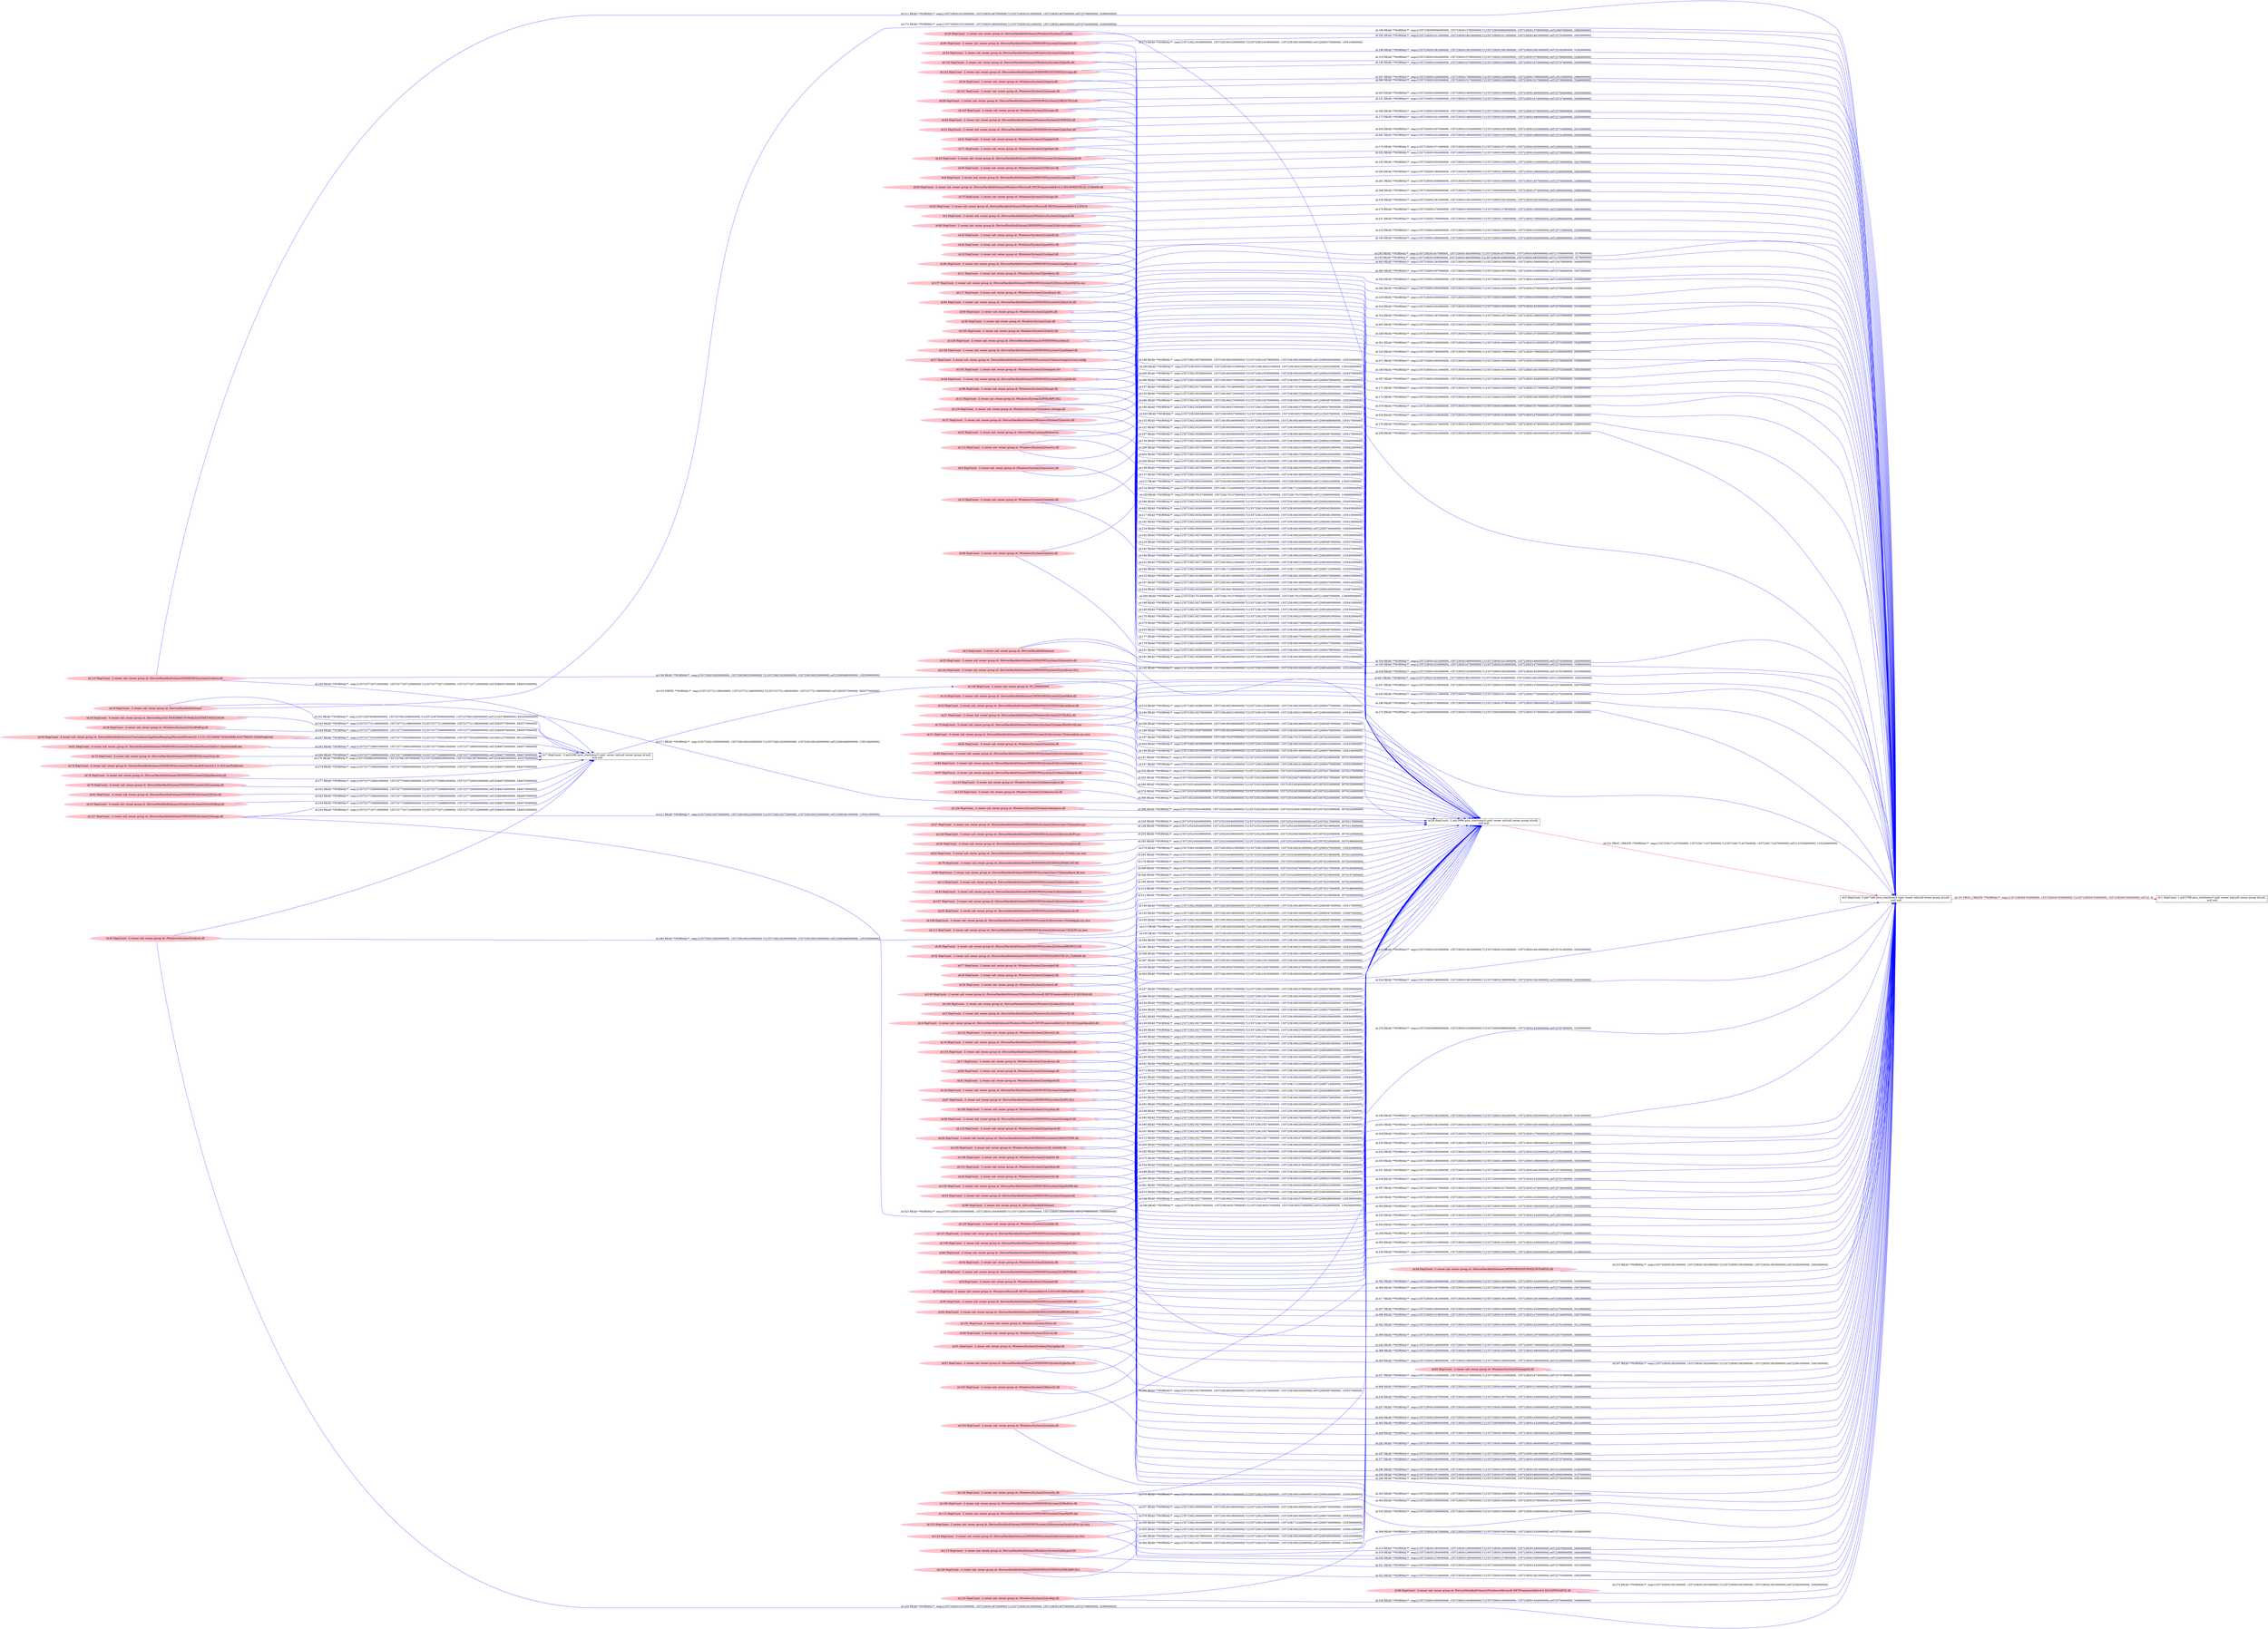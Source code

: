 digraph  {
rankdir=LR
"0"[color=black,label="id:0 HopCount: 0 pid:7440 proc_starttime:0 cmd: owner uid:null owner group id:null,\n null null", shape=box,style=solid];
"1"[color=black,label="id:1 HopCount: 1 pid:2768 proc_starttime:0 cmd: owner uid:null owner group id:null,\n null null", shape=box,style=solid];
"0" -> "1" [id=147,__obj="PROC_CREATE"color=red,label="id:147 PROC_CREATE **NORMAL**  seqs:[1557238304763000000, 1557238304763000000] T:[1557238304763000000, 1557238304763000000] relT:[0, 0]",style=solid];
"140"[color=pink,label="id:140 HopCount: -3 owner uid: owner group id: /Device/HarddiskVolume2/WINDOWS/System32/drivers/ACPI.sys ", shape=oval,style=filled];
"28"[color=black,label="id:28 HopCount: -2 pid:3996 proc_starttime:0 cmd: owner uid:null owner group id:null,\n null null", shape=box,style=solid];
"140" -> "28" [id=148,__obj="READ"color=blue,label="id:148 READ **NORMAL**  seqs:[1557235234544000000, 1557235234550000000] T:[1557235234544000000, 1557235234550000000] relT:[3070219000000, 3070213000000]",style=solid];
"142"[color=pink,label="id:142 HopCount: -2 owner uid: owner group id: /Device/HarddiskVolume2/WINDOWS/SYSTEM32/cscapi.dll ", shape=oval,style=filled];
"142" -> "0" [id=149,__obj="READ"color=blue,label="id:149 READ **NORMAL**  seqs:[1557238301016000000, 1557238301473000000] T:[1557238301016000000, 1557238301473000000] relT:[3747000000, 3290000000]",style=solid];
"121"[color=pink,label="id:121 HopCount: -2 owner uid: owner group id: /Windows/System32/sysmain.dll ", shape=oval,style=filled];
"121" -> "28" [id=150,__obj="READ"color=blue,label="id:150 READ **NORMAL**  seqs:[1557236219320000000, 1557238169272000000] T:[1557236219320000000, 1557238169272000000] relT:[2085443000000, 135491000000]",style=solid];
"143"[color=pink,label="id:143 HopCount: -2 owner uid: owner group id: /Windows/System32/cscapi.dll ", shape=oval,style=filled];
"143" -> "0" [id=151,__obj="READ"color=blue,label="id:151 READ **NORMAL**  seqs:[1557238301016000000, 1557238301473000000] T:[1557238301016000000, 1557238301473000000] relT:[3747000000, 3290000000]",style=solid];
"21"[color=pink,label="id:21 HopCount: -2 owner uid: owner group id: /Device/HarddiskVolume2/WINDOWS/System32/perfnet.dll ", shape=oval,style=filled];
"21" -> "28" [id=152,__obj="READ"color=blue,label="id:152 READ **NORMAL**  seqs:[1557236219295000000, 1557238169246000000] T:[1557236219295000000, 1557238169246000000] relT:[2085468000000, 135517000000]",style=solid];
"7"[color=black,label="id:7 HopCount: -3 pid:4280 proc_starttime:0 cmd: owner uid:null owner group id:null,\n null null", shape=box,style=solid];
"136"[color=pink,label="id:136 HopCount: -2 owner uid: owner group id: /FI_UNKNOWN ", shape=oval,style=filled];
"7" -> "136" [id=153,__obj="WRITE"color=blue,label="id:153 WRITE **NORMAL**  seqs:[1557237721186000000, 1557237721186000000] T:[1557237721186000000, 1557237721186000000] relT:[583577000000, 583577000000]",style=solid];
"23"[color=pink,label="id:23 HopCount: -2 owner uid: owner group id: /Device/HarddiskVolume2/WINDOWS/system32/wbem/wmiaprpl.dll ", shape=oval,style=filled];
"23" -> "28" [id=154,__obj="READ"color=blue,label="id:154 READ **NORMAL**  seqs:[1557236219341000000, 1557238169361000000] T:[1557236219341000000, 1557238169361000000] relT:[2085422000000, 135402000000]",style=solid];
"8"[color=pink,label="id:8 HopCount: -2 owner uid: owner group id: /Device/HarddiskVolume2/WINDOWS/system32/sysmain.dll ", shape=oval,style=filled];
"8" -> "0" [id=155,__obj="READ"color=blue,label="id:155 READ **NORMAL**  seqs:[1557238301033000000, 1557238301516000000] T:[1557238301033000000, 1557238301516000000] relT:[3730000000, 3247000000]",style=solid];
"70"[color=pink,label="id:70 HopCount: -2 owner uid: owner group id: /Windows/System32/clusapi.dll ", shape=oval,style=filled];
"70" -> "28" [id=156,__obj="READ"color=blue,label="id:156 READ **NORMAL**  seqs:[1557236219275000000, 1557238169225000000] T:[1557236219275000000, 1557238169225000000] relT:[2085488000000, 135538000000]",style=solid];
"42"[color=pink,label="id:42 HopCount: -2 owner uid: owner group id: /Device/HarddiskVolume2/Windows/Microsoft.NET/Framework64/v4.0.30319 ", shape=oval,style=filled];
"42" -> "28" [id=157,__obj="READ"color=blue,label="id:157 READ **NORMAL**  seqs:[1557236219194000000, 1557238169149000000] T:[1557236219194000000, 1557238169149000000] relT:[2085569000000, 135614000000]",style=solid];
"110"[color=pink,label="id:110 HopCount: -2 owner uid: owner group id: /Device/HarddiskVolume2/WINDOWS/system32/wkscli.dll ", shape=oval,style=filled];
"110" -> "28" [id=158,__obj="READ"color=blue,label="id:158 READ **NORMAL**  seqs:[1557236219283000000, 1557238169233000000] T:[1557236219283000000, 1557238169233000000] relT:[2085480000000, 135530000000]",style=solid];
"43"[color=pink,label="id:43 HopCount: -2 owner uid: owner group id: /Windows/System32/cryptdll.dll ", shape=oval,style=filled];
"43" -> "28" [id=159,__obj="READ"color=blue,label="id:159 READ **NORMAL**  seqs:[1557238170157000000, 1557238170157000000] T:[1557238170157000000, 1557238170157000000] relT:[134606000000, 134606000000]",style=solid];
"10"[color=pink,label="id:10 HopCount: -2 owner uid: owner group id: /Windows/System32/usbperf.dll ", shape=oval,style=filled];
"10" -> "0" [id=160,__obj="READ"color=blue,label="id:160 READ **NORMAL**  seqs:[1557238301069000000, 1557238301604000000] T:[1557238301069000000, 1557238301604000000] relT:[3694000000, 3159000000]",style=solid];
"11"[color=pink,label="id:11 HopCount: -2 owner uid: owner group id: /Windows/System32/perfproc.dll ", shape=oval,style=filled];
"11" -> "28" [id=161,__obj="READ"color=blue,label="id:161 READ **NORMAL**  seqs:[1557236219302000000, 1557238169250000000] T:[1557236219302000000, 1557238169250000000] relT:[2085461000000, 135513000000]",style=solid];
"117"[color=pink,label="id:117 HopCount: -2 owner uid: owner group id: /Windows/System32/msdtcprx.dll ", shape=oval,style=filled];
"117" -> "28" [id=162,__obj="READ"color=blue,label="id:162 READ **NORMAL**  seqs:[1557236219274000000, 1557238169224000000] T:[1557236219274000000, 1557238169224000000] relT:[2085489000000, 135539000000]",style=solid];
"69"[color=pink,label="id:69 HopCount: -2 owner uid: owner group id: /Windows/System32/perfts.dll ", shape=oval,style=filled];
"69" -> "28" [id=163,__obj="READ"color=blue,label="id:163 READ **NORMAL**  seqs:[1557236219330000000, 1557238169326000000] T:[1557236219330000000, 1557238169326000000] relT:[2085433000000, 135437000000]",style=solid];
"48"[color=pink,label="id:48 HopCount: -2 owner uid: owner group id: /Windows/System32/atl.dll ", shape=oval,style=filled];
"48" -> "28" [id=164,__obj="READ"color=blue,label="id:164 READ **NORMAL**  seqs:[1557236219273000000, 1557238169223000000] T:[1557236219273000000, 1557238169223000000] relT:[2085490000000, 135540000000]",style=solid];
"11" -> "0" [id=165,__obj="READ"color=blue,label="id:165 READ **NORMAL**  seqs:[1557238291458000000, 1557238301485000000] T:[1557238291458000000, 1557238301485000000] relT:[13305000000, 3278000000]",style=solid];
"128"[color=pink,label="id:128 HopCount: -2 owner uid: owner group id: /Device/HarddiskVolume2/WINDOWS/system32 ", shape=oval,style=filled];
"128" -> "28" [id=166,__obj="READ"color=blue,label="id:166 READ **NORMAL**  seqs:[1557236219048000000, 1557238171228000000] T:[1557236219048000000, 1557238171228000000] relT:[2085715000000, 133535000000]",style=solid];
"57"[color=pink,label="id:57 HopCount: -2 owner uid: owner group id: /Device/HarddiskVolume2/WINDOWS/system32/wbem/wmiprvse.exe.config ", shape=oval,style=filled];
"57" -> "28" [id=167,__obj="READ"color=blue,label="id:167 READ **NORMAL**  seqs:[1557236219193000000, 1557238169149000000] T:[1557236219193000000, 1557238169149000000] relT:[2085570000000, 135614000000]",style=solid];
"98"[color=pink,label="id:98 HopCount: -2 owner uid: owner group id: /Windows/System32/dnsapi.dll ", shape=oval,style=filled];
"98" -> "28" [id=168,__obj="READ"color=blue,label="id:168 READ **NORMAL**  seqs:[1557236219273000000, 1557238169222000000] T:[1557236219273000000, 1557238169222000000] relT:[2085490000000, 135541000000]",style=solid];
"12"[color=pink,label="id:12 HopCount: -2 owner uid: owner group id: /Windows/System32/IPHLPAPI.DLL ", shape=oval,style=filled];
"12" -> "0" [id=169,__obj="READ"color=blue,label="id:169 READ **NORMAL**  seqs:[1557238301011000000, 1557238301461000000] T:[1557238301011000000, 1557238301461000000] relT:[3752000000, 3302000000]",style=solid];
"119"[color=pink,label="id:119 HopCount: -2 owner uid: owner group id: /Windows/System32/windows.storage.dll ", shape=oval,style=filled];
"119" -> "28" [id=170,__obj="READ"color=blue,label="id:170 READ **NORMAL**  seqs:[1557236219272000000, 1557238169221000000] T:[1557236219272000000, 1557238169221000000] relT:[2085491000000, 135542000000]",style=solid];
"37"[color=pink,label="id:37 HopCount: -2 owner uid: owner group id: /Device/HarddiskVolume2/Windows/System32/rasctrs.dll ", shape=oval,style=filled];
"37" -> "0" [id=171,__obj="READ"color=blue,label="id:171 READ **NORMAL**  seqs:[1557238301034000000, 1557238301517000000] T:[1557238301034000000, 1557238301517000000] relT:[3729000000, 3246000000]",style=solid];
"19"[color=pink,label="id:19 HopCount: -2 owner uid: owner group id: /Device/HarddiskVolume2 ", shape=oval,style=filled];
"19" -> "0" [id=172,__obj="READ"color=blue,label="id:172 READ **NORMAL**  seqs:[1557238301021000000, 1557238301480000000] T:[1557238301021000000, 1557238301480000000] relT:[3742000000, 3283000000]",style=solid];
"21" -> "0" [id=173,__obj="READ"color=blue,label="id:173 READ **NORMAL**  seqs:[1557238301021000000, 1557238301480000000] T:[1557238301021000000, 1557238301480000000] relT:[3742000000, 3283000000]",style=solid];
"22"[color=pink,label="id:22 HopCount: -2 owner uid: owner group id: /Device/Mup/;LanmanRedirector ", shape=oval,style=filled];
"22" -> "0" [id=174,__obj="READ"color=blue,label="id:174 READ **NORMAL**  seqs:[1557238301022000000, 1557238301481000000] T:[1557238301022000000, 1557238301481000000] relT:[3741000000, 3282000000]",style=solid];
"23" -> "0" [id=175,__obj="READ"color=blue,label="id:175 READ **NORMAL**  seqs:[1557238301071000000, 1557238301605000000] T:[1557238301071000000, 1557238301605000000] relT:[3692000000, 3158000000]",style=solid];
"13"[color=pink,label="id:13 HopCount: -3 owner uid: owner group id: /Device/HarddiskVolume2/WINDOWS/system32/drivers/ndis.sys ", shape=oval,style=filled];
"13" -> "28" [id=176,__obj="READ"color=blue,label="id:176 READ **NORMAL**  seqs:[1557235234545000000, 1557235234560000000] T:[1557235234545000000, 1557235234560000000] relT:[3070218000000, 3070203000000]",style=solid];
"114"[color=pink,label="id:114 HopCount: -2 owner uid: owner group id: /Windows/System32/rasctrs.dll ", shape=oval,style=filled];
"114" -> "28" [id=177,__obj="READ"color=blue,label="id:177 READ **NORMAL**  seqs:[1557236219321000000, 1557238169273000000] T:[1557236219321000000, 1557238169273000000] relT:[2085442000000, 135490000000]",style=solid];
"6"[color=pink,label="id:6 HopCount: -2 owner uid: owner group id: /Windows/System32/msscntrs.dll ", shape=oval,style=filled];
"6" -> "28" [id=178,__obj="READ"color=blue,label="id:178 READ **NORMAL**  seqs:[1557236219286000000, 1557238169239000000] T:[1557236219286000000, 1557238169239000000] relT:[2085477000000, 135524000000]",style=solid];
"15"[color=pink,label="id:15 HopCount: -2 owner uid: owner group id: /Windows/System32/netutils.dll ", shape=oval,style=filled];
"15" -> "0" [id=179,__obj="READ"color=blue,label="id:179 READ **NORMAL**  seqs:[1557238301017000000, 1557238301474000000] T:[1557238301017000000, 1557238301474000000] relT:[3746000000, 3289000000]",style=solid];
"143" -> "28" [id=180,__obj="READ"color=blue,label="id:180 READ **NORMAL**  seqs:[1557236219284000000, 1557238169237000000] T:[1557236219284000000, 1557238169237000000] relT:[2085479000000, 135526000000]",style=solid];
"68"[color=pink,label="id:68 HopCount: -2 owner uid: owner group id: /Windows/System32/perfos.dll ", shape=oval,style=filled];
"68" -> "28" [id=181,__obj="READ"color=blue,label="id:181 READ **NORMAL**  seqs:[1557236219298000000, 1557238169248000000] T:[1557236219298000000, 1557238169248000000] relT:[2085465000000, 135515000000]",style=solid];
"5"[color=pink,label="id:5 HopCount: -2 owner uid: owner group id: /Device/HarddiskVolume4 ", shape=oval,style=filled];
"5" -> "28" [id=182,__obj="READ"color=blue,label="id:182 READ **NORMAL**  seqs:[1557236219295000000, 1557238169245000000] T:[1557236219295000000, 1557238169245000000] relT:[2085468000000, 135518000000]",style=solid];
"25"[color=pink,label="id:25 HopCount: -2 owner uid: owner group id: /Device/HarddiskVolume2/WINDOWS/system32/msscntrs.dll ", shape=oval,style=filled];
"25" -> "0" [id=183,__obj="READ"color=blue,label="id:183 READ **NORMAL**  seqs:[1557238301018000000, 1557238301475000000] T:[1557238301018000000, 1557238301475000000] relT:[3745000000, 3288000000]",style=solid];
"144"[color=pink,label="id:144 HopCount: -2 owner uid: owner group id: /Device/HarddiskVolume2/WINDOWS/system32/msdtcuiu.DLL ", shape=oval,style=filled];
"144" -> "28" [id=184,__obj="READ"color=blue,label="id:184 READ **NORMAL**  seqs:[1557236219270000000, 1557238169221000000] T:[1557236219270000000, 1557238169221000000] relT:[2085493000000, 135542000000]",style=solid];
"26"[color=pink,label="id:26 HopCount: -3 owner uid: owner group id: /Device/HarddiskVolume2/WINDOWS/system32/wbem/esscli.dll ", shape=oval,style=filled];
"26" -> "28" [id=185,__obj="READ"color=blue,label="id:185 READ **NORMAL**  seqs:[1557235234539000000, 1557235234539000000] T:[1557235234539000000, 1557235234539000000] relT:[3070224000000, 3070224000000]",style=solid];
"14"[color=pink,label="id:14 HopCount: -2 owner uid: owner group id: /Device/HarddiskVolume2/WINDOWS/System32/perfdisk.dll ", shape=oval,style=filled];
"14" -> "28" [id=186,__obj="READ"color=blue,label="id:186 READ **NORMAL**  seqs:[1557236219287000000, 1557238169240000000] T:[1557236219287000000, 1557238169240000000] relT:[2085476000000, 135523000000]",style=solid];
"53"[color=pink,label="id:53 HopCount: -2 owner uid: owner group id: /Device/HarddiskVolume2/WINDOWS/SYSTEM32/kernelbase.dll ", shape=oval,style=filled];
"53" -> "28" [id=187,__obj="READ"color=blue,label="id:187 READ **NORMAL**  seqs:[1557235234543000000, 1557238170157000000] T:[1557235234543000000, 1557238170157000000] relT:[3070220000000, 134606000000]",style=solid];
"27"[color=pink,label="id:27 HopCount: -2 owner uid: owner group id: /Device/HarddiskVolume2/Windows/System32/UTILDLL.dll ", shape=oval,style=filled];
"27" -> "0" [id=188,__obj="READ"color=blue,label="id:188 READ **NORMAL**  seqs:[1557238301579000000, 1557238301580000000] T:[1557238301579000000, 1557238301580000000] relT:[3184000000, 3183000000]",style=solid];
"75"[color=pink,label="id:75 HopCount: -2 owner uid: owner group id: /Device/HarddiskVolume2/Windows/System32/wbem/WmiPrvSE.exe ", shape=oval,style=filled];
"75" -> "28" [id=189,__obj="READ"color=blue,label="id:189 READ **NORMAL**  seqs:[1557236219193000000, 1557238169149000000] T:[1557236219193000000, 1557238169149000000] relT:[2085570000000, 135614000000]",style=solid];
"36"[color=pink,label="id:36 HopCount: -2 owner uid: owner group id: /Device/HarddiskVolume2/WINDOWS/system32/wbem/BROWCLI.Dll ", shape=oval,style=filled];
"36" -> "28" [id=190,__obj="READ"color=blue,label="id:190 READ **NORMAL**  seqs:[1557236219296000000, 1557238169246000000] T:[1557236219296000000, 1557238169246000000] relT:[2085467000000, 135517000000]",style=solid];
"28" -> "0" [id=191,__obj="PROC_CREATE"color=red,label="id:191 PROC_CREATE **NORMAL**  seqs:[1557238171437000000, 1557238171437000000] T:[1557238171437000000, 1557238171437000000] relT:[133326000000, 133326000000]",style=solid];
"52"[color=pink,label="id:52 HopCount: -2 owner uid: owner group id: /Device/HarddiskVolume2/WINDOWS/SYSTEM32/MSVCR120_CLR0400.dll ", shape=oval,style=filled];
"52" -> "28" [id=192,__obj="READ"color=blue,label="id:192 READ **NORMAL**  seqs:[1557236219216000000, 1557238169156000000] T:[1557236219216000000, 1557238169156000000] relT:[2085547000000, 135607000000]",style=solid];
"77"[color=pink,label="id:77 HopCount: -2 owner uid: owner group id: /Windows/System32/esentprf.dll ", shape=oval,style=filled];
"77" -> "28" [id=193,__obj="READ"color=blue,label="id:193 READ **NORMAL**  seqs:[1557236219256000000, 1557238169203000000] T:[1557236219256000000, 1557238169203000000] relT:[2085507000000, 135560000000]",style=solid];
"29"[color=pink,label="id:29 HopCount: -2 owner uid: owner group id: /Windows/System32/logoncli.dll ", shape=oval,style=filled];
"29" -> "0" [id=194,__obj="READ"color=blue,label="id:194 READ **NORMAL**  seqs:[1557238301582000000, 1557238301582000000] T:[1557238301582000000, 1557238301582000000] relT:[3181000000, 3181000000]",style=solid];
"24"[color=pink,label="id:24 HopCount: -2 owner uid: owner group id: /Windows/System32/samcli.dll ", shape=oval,style=filled];
"24" -> "28" [id=195,__obj="READ"color=blue,label="id:195 READ **NORMAL**  seqs:[1557238169332000000, 1557238169332000000] T:[1557238169332000000, 1557238169332000000] relT:[135431000000, 135431000000]",style=solid];
"30"[color=pink,label="id:30 HopCount: -2 owner uid: owner group id: /Device/HarddiskVolume2/Windows/System32/.config ", shape=oval,style=filled];
"30" -> "0" [id=196,__obj="READ"color=blue,label="id:196 READ **NORMAL**  seqs:[1557238300956000000, 1557238301378000000] T:[1557238300956000000, 1557238301378000000] relT:[3807000000, 3385000000]",style=solid];
"31"[color=pink,label="id:31 HopCount: -3 owner uid: owner group id: /Device/HarddiskVolume2/WINDOWS/System32/drivers/en-US/mssmbios.sys.mui ", shape=oval,style=filled];
"31" -> "28" [id=197,__obj="READ"color=blue,label="id:197 READ **NORMAL**  seqs:[1557235234545000000, 1557235234571000000] T:[1557235234545000000, 1557235234571000000] relT:[3070218000000, 3070192000000]",style=solid];
"90"[color=pink,label="id:90 HopCount: -2 owner uid: owner group id: /Device/HarddiskVolume2/WINDOWS/system32/oleaut32.dll ", shape=oval,style=filled];
"90" -> "28" [id=198,__obj="READ"color=blue,label="id:198 READ **NORMAL**  seqs:[1557236219279000000, 1557238169229000000] T:[1557236219279000000, 1557238169229000000] relT:[2085484000000, 135534000000]",style=solid];
"33"[color=pink,label="id:33 HopCount: -2 owner uid: owner group id: /Device/HarddiskVolume2/Windows/System32/samcli.dll ", shape=oval,style=filled];
"33" -> "0" [id=199,__obj="READ"color=blue,label="id:199 READ **NORMAL**  seqs:[1557238301581000000, 1557238301581000000] T:[1557238301581000000, 1557238301581000000] relT:[3182000000, 3182000000]",style=solid];
"122"[color=pink,label="id:122 HopCount: -2 owner uid: owner group id: /Device/HarddiskVolume2/Windows/System32/perfts.dll ", shape=oval,style=filled];
"122" -> "28" [id=200,__obj="READ"color=blue,label="id:200 READ **NORMAL**  seqs:[1557236219330000000, 1557238169326000000] T:[1557236219330000000, 1557238169326000000] relT:[2085433000000, 135437000000]",style=solid];
"34"[color=pink,label="id:34 HopCount: -2 owner uid: owner group id: /Windows/System32/tquery.dll ", shape=oval,style=filled];
"34" -> "0" [id=201,__obj="READ"color=blue,label="id:201 READ **NORMAL**  seqs:[1557238301248000000, 1557238301769000000] T:[1557238301248000000, 1557238301769000000] relT:[3515000000, 2994000000]",style=solid];
"24" -> "0" [id=202,__obj="READ"color=blue,label="id:202 READ **NORMAL**  seqs:[1557238301581000000, 1557238301581000000] T:[1557238301581000000, 1557238301581000000] relT:[3182000000, 3182000000]",style=solid];
"39"[color=pink,label="id:39 HopCount: -2 owner uid: owner group id: /Device/HarddiskVolume2/WINDOWS/system32/RESUTILS.dll ", shape=oval,style=filled];
"39" -> "0" [id=203,__obj="READ"color=blue,label="id:203 READ **NORMAL**  seqs:[1557238301009000000, 1557238301460000000] T:[1557238301009000000, 1557238301460000000] relT:[3754000000, 3303000000]",style=solid];
"40"[color=pink,label="id:40 HopCount: -2 owner uid: owner group id: /Device/HarddiskVolume2/Windows/System32/WINSTA.dll ", shape=oval,style=filled];
"40" -> "0" [id=204,__obj="READ"color=blue,label="id:204 READ **NORMAL**  seqs:[1557238301055000000, 1557238301579000000] T:[1557238301055000000, 1557238301579000000] relT:[3708000000, 3184000000]",style=solid];
"41"[color=pink,label="id:41 HopCount: -2 owner uid: owner group id: /Windows/System32/tapiperf.dll ", shape=oval,style=filled];
"41" -> "0" [id=205,__obj="READ"color=blue,label="id:205 READ **NORMAL**  seqs:[1557238301047000000, 1557238301532000000] T:[1557238301047000000, 1557238301532000000] relT:[3716000000, 3231000000]",style=solid];
"42" -> "0" [id=206,__obj="READ"color=blue,label="id:206 READ **NORMAL**  seqs:[1557238300959000000, 1557238301373000000] T:[1557238300959000000, 1557238301373000000] relT:[3804000000, 3390000000]",style=solid];
"71"[color=pink,label="id:71 HopCount: -2 owner uid: owner group id: /Windows/System32/perfnet.dll ", shape=oval,style=filled];
"71" -> "28" [id=207,__obj="READ"color=blue,label="id:207 READ **NORMAL**  seqs:[1557236219296000000, 1557238169246000000] T:[1557236219296000000, 1557238169246000000] relT:[2085467000000, 135517000000]",style=solid];
"50"[color=pink,label="id:50 HopCount: -2 owner uid: owner group id: /Windows/System32/SHCore.dll ", shape=oval,style=filled];
"50" -> "28" [id=208,__obj="READ"color=blue,label="id:208 READ **NORMAL**  seqs:[1557236219272000000, 1557238169221000000] T:[1557236219272000000, 1557238169221000000] relT:[2085491000000, 135542000000]",style=solid];
"85"[color=pink,label="id:85 HopCount: -2 owner uid: owner group id: /Device/HarddiskVolume2/Windows/Microsoft.NET/Framework64/v4.0.30319/MSVCR120_CLR0400.dll ", shape=oval,style=filled];
"85" -> "28" [id=209,__obj="READ"color=blue,label="id:209 READ **NORMAL**  seqs:[1557236219216000000, 1557238169156000000] T:[1557236219216000000, 1557238169156000000] relT:[2085547000000, 135607000000]",style=solid];
"36" -> "0" [id=210,__obj="READ"color=blue,label="id:210 READ **NORMAL**  seqs:[1557238301022000000, 1557238301481000000] T:[1557238301022000000, 1557238301481000000] relT:[3741000000, 3282000000]",style=solid];
"127"[color=pink,label="id:127 HopCount: -2 owner uid: owner group id: /Device/HarddiskVolume2/WINDOWS/System32/dnsapi.dll ", shape=oval,style=filled];
"127" -> "28" [id=211,__obj="READ"color=blue,label="id:211 READ **NORMAL**  seqs:[1557236219272000000, 1557238169222000000] T:[1557236219272000000, 1557238169222000000] relT:[2085491000000, 135541000000]",style=solid];
"2"[color=pink,label="id:2 HopCount: -2 owner uid: owner group id: /Device/HarddiskVolume2/Windows/System32/logoncli.dll ", shape=oval,style=filled];
"2" -> "28" [id=212,__obj="READ"color=blue,label="id:212 READ **NORMAL**  seqs:[1557238169332000000, 1557238169332000000] T:[1557238169332000000, 1557238169332000000] relT:[135431000000, 135431000000]",style=solid];
"29" -> "28" [id=213,__obj="READ"color=blue,label="id:213 READ **NORMAL**  seqs:[1557238169332000000, 1557238169332000000] T:[1557238169332000000, 1557238169332000000] relT:[135431000000, 135431000000]",style=solid];
"80"[color=pink,label="id:80 HopCount: -2 owner uid: owner group id: /Device/HarddiskVolume2/WINDOWS/system32/drivers/vmbusr.sys ", shape=oval,style=filled];
"80" -> "28" [id=214,__obj="READ"color=blue,label="id:214 READ **NORMAL**  seqs:[1557236219034000000, 1557238171224000000] T:[1557236219034000000, 1557238171224000000] relT:[2085729000000, 133539000000]",style=solid];
"44"[color=pink,label="id:44 HopCount: -2 owner uid: owner group id: /Windows/System32/perfctrs.dll ", shape=oval,style=filled];
"44" -> "0" [id=215,__obj="READ"color=blue,label="id:215 READ **NORMAL**  seqs:[1557238301048000000, 1557238301533000000] T:[1557238301048000000, 1557238301533000000] relT:[3715000000, 3230000000]",style=solid];
"25" -> "28" [id=216,__obj="READ"color=blue,label="id:216 READ **NORMAL**  seqs:[1557236219286000000, 1557238169239000000] T:[1557236219286000000, 1557238169239000000] relT:[2085477000000, 135524000000]",style=solid];
"86"[color=pink,label="id:86 HopCount: -2 owner uid: owner group id: /Device/HarddiskVolume2/WINDOWS/System32/perfproc.dll ", shape=oval,style=filled];
"86" -> "28" [id=217,__obj="READ"color=blue,label="id:217 READ **NORMAL**  seqs:[1557236219302000000, 1557238169250000000] T:[1557236219302000000, 1557238169250000000] relT:[2085461000000, 135513000000]",style=solid];
"137"[color=pink,label="id:137 HopCount: -2 owner uid: owner group id: /Device/HarddiskVolume2/WINDOWS/System32/Drivers/Synth3dVsc.sys ", shape=oval,style=filled];
"137" -> "28" [id=218,__obj="READ"color=blue,label="id:218 READ **NORMAL**  seqs:[1557236219059000000, 1557238169109000000] T:[1557236219059000000, 1557238169109000000] relT:[2085704000000, 135654000000]",style=solid];
"84"[color=pink,label="id:84 HopCount: -2 owner uid: owner group id: /Device/HarddiskVolume2/WINDOWS/system32/ktmw32.dll ", shape=oval,style=filled];
"84" -> "28" [id=219,__obj="READ"color=blue,label="id:219 READ **NORMAL**  seqs:[1557236219276000000, 1557238169226000000] T:[1557236219276000000, 1557238169226000000] relT:[2085487000000, 135537000000]",style=solid];
"45"[color=pink,label="id:45 HopCount: -2 owner uid: owner group id: /Windows/System32/wkscli.dll ", shape=oval,style=filled];
"45" -> "0" [id=220,__obj="READ"color=blue,label="id:220 READ **NORMAL**  seqs:[1557238301015000000, 1557238301467000000] T:[1557238301015000000, 1557238301467000000] relT:[3748000000, 3296000000]",style=solid];
"41" -> "28" [id=221,__obj="READ"color=blue,label="id:221 READ **NORMAL**  seqs:[1557236219324000000, 1557238169309000000] T:[1557236219324000000, 1557238169309000000] relT:[2085439000000, 135454000000]",style=solid];
"105"[color=pink,label="id:105 HopCount: -2 owner uid: owner group id: /Windows/System32/ole32.dll ", shape=oval,style=filled];
"105" -> "28" [id=222,__obj="READ"color=blue,label="id:222 READ **NORMAL**  seqs:[1557236219271000000, 1557238169221000000] T:[1557236219271000000, 1557238169221000000] relT:[2085492000000, 135542000000]",style=solid];
"138"[color=pink,label="id:138 HopCount: -2 owner uid: owner group id: /Device/HarddiskVolume2/WINDOWS/system32/netfxperf.dll ", shape=oval,style=filled];
"138" -> "28" [id=223,__obj="READ"color=blue,label="id:223 READ **NORMAL**  seqs:[1557236219189000000, 1557238169130000000] T:[1557236219189000000, 1557238169130000000] relT:[2085574000000, 135633000000]",style=solid];
"102"[color=pink,label="id:102 HopCount: -2 owner uid: owner group id: /Windows/System32/winspool.drv ", shape=oval,style=filled];
"102" -> "28" [id=224,__obj="READ"color=blue,label="id:224 READ **NORMAL**  seqs:[1557236219323000000, 1557238169276000000] T:[1557236219323000000, 1557238169276000000] relT:[2085440000000, 135487000000]",style=solid];
"46"[color=pink,label="id:46 HopCount: -2 owner uid: owner group id: /Device/HarddiskVolume2/WINDOWS/system32/cryptdll.dll ", shape=oval,style=filled];
"46" -> "0" [id=225,__obj="READ"color=blue,label="id:225 READ **NORMAL**  seqs:[1557238301769000000, 1557238301769000000] T:[1557238301769000000, 1557238301769000000] relT:[2994000000, 2994000000]",style=solid];
"132"[color=pink,label="id:132 HopCount: -2 owner uid: owner group id: /Windows/System32/browcli.dll ", shape=oval,style=filled];
"132" -> "28" [id=226,__obj="READ"color=blue,label="id:226 READ **NORMAL**  seqs:[1557236219297000000, 1557238169247000000] T:[1557236219297000000, 1557238169247000000] relT:[2085466000000, 135516000000]",style=solid];
"133"[color=pink,label="id:133 HopCount: -2 owner uid: owner group id: /Device/HarddiskVolume2/WINDOWS/system32/netutils.dll ", shape=oval,style=filled];
"133" -> "28" [id=227,__obj="READ"color=blue,label="id:227 READ **NORMAL**  seqs:[1557236219285000000, 1557238169237000000] T:[1557236219285000000, 1557238169237000000] relT:[2085478000000, 135526000000]",style=solid];
"47"[color=pink,label="id:47 HopCount: -3 owner uid: owner group id: /Device/HarddiskVolume2/WINDOWS/System32/drivers/en-US/monitor.sys ", shape=oval,style=filled];
"47" -> "28" [id=228,__obj="READ"color=blue,label="id:228 READ **NORMAL**  seqs:[1557235234546000000, 1557235234546000000] T:[1557235234546000000, 1557235234546000000] relT:[3070217000000, 3070217000000]",style=solid];
"48" -> "0" [id=229,__obj="READ"color=blue,label="id:229 READ **NORMAL**  seqs:[1557238301006000000, 1557238301455000000] T:[1557238301006000000, 1557238301455000000] relT:[3757000000, 3308000000]",style=solid];
"95"[color=pink,label="id:95 HopCount: -2 owner uid: owner group id: /Windows/System32/setupapi.dll ", shape=oval,style=filled];
"95" -> "28" [id=230,__obj="READ"color=blue,label="id:230 READ **NORMAL**  seqs:[1557236219331000000, 1557238169330000000] T:[1557236219331000000, 1557238169330000000] relT:[2085432000000, 135433000000]",style=solid];
"43" -> "0" [id=231,__obj="READ"color=blue,label="id:231 READ **NORMAL**  seqs:[1557238301769000000, 1557238301769000000] T:[1557238301769000000, 1557238301769000000] relT:[2994000000, 2994000000]",style=solid];
"50" -> "0" [id=232,__obj="READ"color=blue,label="id:232 READ **NORMAL**  seqs:[1557238301004000000, 1557238301454000000] T:[1557238301004000000, 1557238301454000000] relT:[3759000000, 3309000000]",style=solid];
"51"[color=pink,label="id:51 HopCount: -2 owner uid: owner group id: /Windows/System32/netfxperf.dll ", shape=oval,style=filled];
"51" -> "0" [id=233,__obj="READ"color=blue,label="id:233 READ **NORMAL**  seqs:[1557238300956000000, 1557238301343000000] T:[1557238300956000000, 1557238301343000000] relT:[3807000000, 3420000000]",style=solid];
"52" -> "0" [id=234,__obj="READ"color=blue,label="id:234 READ **NORMAL**  seqs:[1557238301380000000, 1557238301381000000] T:[1557238301380000000, 1557238301381000000] relT:[3383000000, 3382000000]",style=solid];
"53" -> "0" [id=235,__obj="READ"color=blue,label="id:235 READ **NORMAL**  seqs:[1557238301011000000, 1557238301770000000] T:[1557238301011000000, 1557238301770000000] relT:[3752000000, 2993000000]",style=solid];
"67"[color=pink,label="id:67 HopCount: -2 owner uid: owner group id: /Device/HarddiskVolume2/WINDOWS/system32/ATL.DLL ", shape=oval,style=filled];
"67" -> "28" [id=236,__obj="READ"color=blue,label="id:236 READ **NORMAL**  seqs:[1557236219273000000, 1557238169223000000] T:[1557236219273000000, 1557238169223000000] relT:[2085490000000, 135540000000]",style=solid];
"34" -> "28" [id=237,__obj="READ"color=blue,label="id:237 READ **NORMAL**  seqs:[1557236220175000000, 1557238170156000000] T:[1557236220175000000, 1557238170156000000] relT:[2084588000000, 134607000000]",style=solid];
"100"[color=pink,label="id:100 HopCount: -2 owner uid: owner group id: /Windows/System32/cryptsp.dll ", shape=oval,style=filled];
"100" -> "28" [id=238,__obj="READ"color=blue,label="id:238 READ **NORMAL**  seqs:[1557236219277000000, 1557238169227000000] T:[1557236219277000000, 1557238169227000000] relT:[2085486000000, 135536000000]",style=solid];
"49"[color=pink,label="id:49 HopCount: -2 owner uid: owner group id: /Device/HarddiskVolume2/WINDOWS/system32/usbperf.dll ", shape=oval,style=filled];
"49" -> "0" [id=239,__obj="READ"color=blue,label="id:239 READ **NORMAL**  seqs:[1557238301068000000, 1557238301604000000] T:[1557238301068000000, 1557238301604000000] relT:[3695000000, 3159000000]",style=solid];
"120"[color=pink,label="id:120 HopCount: -2 owner uid: owner group id: /Windows/System32/msvcr120_clr0400.dll ", shape=oval,style=filled];
"120" -> "28" [id=240,__obj="READ"color=blue,label="id:240 READ **NORMAL**  seqs:[1557236219217000000, 1557238169156000000] T:[1557236219217000000, 1557238169156000000] relT:[2085546000000, 135607000000]",style=solid];
"106"[color=pink,label="id:106 HopCount: -2 owner uid: owner group id: /Windows/System32/shell32.dll ", shape=oval,style=filled];
"106" -> "28" [id=241,__obj="READ"color=blue,label="id:241 READ **NORMAL**  seqs:[1557236219271000000, 1557238169221000000] T:[1557236219271000000, 1557238169221000000] relT:[2085492000000, 135542000000]",style=solid];
"20"[color=pink,label="id:20 HopCount: -2 owner uid: owner group id: /Windows/System32/secur32.dll ", shape=oval,style=filled];
"20" -> "28" [id=242,__obj="READ"color=blue,label="id:242 READ **NORMAL**  seqs:[1557236219270000000, 1557238169220000000] T:[1557236219270000000, 1557238169220000000] relT:[2085493000000, 135543000000]",style=solid];
"45" -> "7" [id=243,__obj="READ"color=blue,label="id:243 READ **NORMAL**  seqs:[1557237720712000000, 1557237720712000000] T:[1557237720712000000, 1557237720712000000] relT:[584051000000, 584051000000]",style=solid];
"55"[color=pink,label="id:55 HopCount: -2 owner uid: owner group id: /Device/HarddiskVolume2/WINDOWS/system32/tquery.dll ", shape=oval,style=filled];
"55" -> "0" [id=244,__obj="READ"color=blue,label="id:244 READ **NORMAL**  seqs:[1557238301248000000, 1557238301769000000] T:[1557238301248000000, 1557238301769000000] relT:[3515000000, 2994000000]",style=solid];
"96"[color=pink,label="id:96 HopCount: -2 owner uid: owner group id: /Device/HarddiskVolume1 ", shape=oval,style=filled];
"96" -> "28" [id=245,__obj="READ"color=blue,label="id:245 READ **NORMAL**  seqs:[1557236219289000000, 1557238169245000000] T:[1557236219289000000, 1557238169245000000] relT:[2085474000000, 135518000000]",style=solid];
"12" -> "28" [id=246,__obj="READ"color=blue,label="id:246 READ **NORMAL**  seqs:[1557236219279000000, 1557238169228000000] T:[1557236219279000000, 1557238169228000000] relT:[2085484000000, 135535000000]",style=solid];
"56"[color=pink,label="id:56 HopCount: -4 owner uid: owner group id: /Device/HarddiskVolume2/Users/admin/AppData/Roaming/Microsoft/Protect/S-1-5-21-231540947-922634896-4161786520-1004/Preferred ", shape=oval,style=filled];
"56" -> "7" [id=247,__obj="READ"color=blue,label="id:247 READ **NORMAL**  seqs:[1557237703526000000, 1557237703528000000] T:[1557237703526000000, 1557237703528000000] relT:[601237000000, 601235000000]",style=solid];
"57" -> "0" [id=248,__obj="READ"color=blue,label="id:248 READ **NORMAL**  seqs:[1557238300958000000, 1557238301373000000] T:[1557238300958000000, 1557238301373000000] relT:[3805000000, 3390000000]",style=solid];
"141"[color=pink,label="id:141 HopCount: -2 owner uid: owner group id: /Device/HarddiskVolume2/WINDOWS/system32/wbem/cscapi.dll ", shape=oval,style=filled];
"141" -> "28" [id=249,__obj="READ"color=blue,label="id:249 READ **NORMAL**  seqs:[1557236219284000000, 1557238169236000000] T:[1557236219284000000, 1557238169236000000] relT:[2085479000000, 135527000000]",style=solid];
"110" -> "7" [id=250,__obj="READ"color=blue,label="id:250 READ **NORMAL**  seqs:[1557237720712000000, 1557237720712000000] T:[1557237720712000000, 1557237720712000000] relT:[584051000000, 584051000000]",style=solid];
"15" -> "28" [id=251,__obj="READ"color=blue,label="id:251 READ **NORMAL**  seqs:[1557236219285000000, 1557238169237000000] T:[1557236219285000000, 1557238169237000000] relT:[2085478000000, 135526000000]",style=solid];
"19" -> "7" [id=252,__obj="READ"color=blue,label="id:252 READ **NORMAL**  seqs:[1557236760965000000, 1557237661508000000] T:[1557236760965000000, 1557237661508000000] relT:[1543798000000, 643255000000]",style=solid];
"58"[color=pink,label="id:58 HopCount: -2 owner uid: owner group id: /Device/HarddiskVolume2/WINDOWS/SYSTEM32/WTSAPI32.dll ", shape=oval,style=filled];
"58" -> "0" [id=253,__obj="READ"color=blue,label="id:253 READ **NORMAL**  seqs:[1557238301381000000, 1557238301381000000] T:[1557238301381000000, 1557238301381000000] relT:[3382000000, 3382000000]",style=solid];
"127" -> "7" [id=254,__obj="READ"color=blue,label="id:254 READ **NORMAL**  seqs:[1557237720688000000, 1557237720689000000] T:[1557237720688000000, 1557237720689000000] relT:[584075000000, 584074000000]",style=solid];
"59"[color=pink,label="id:59 HopCount: -3 owner uid: owner group id: /Device/HarddiskVolume2/WINDOWS/system32/wbem/wmiprov.dll ", shape=oval,style=filled];
"59" -> "28" [id=255,__obj="READ"color=blue,label="id:255 READ **NORMAL**  seqs:[1557235234538000000, 1557235234539000000] T:[1557235234538000000, 1557235234539000000] relT:[3070225000000, 3070224000000]",style=solid];
"60"[color=pink,label="id:60 HopCount: -2 owner uid: owner group id: /Device/HarddiskVolume2/WINDOWS/system32/MTXCLU.DLL ", shape=oval,style=filled];
"60" -> "0" [id=256,__obj="READ"color=blue,label="id:256 READ **NORMAL**  seqs:[1557238301007000000, 1557238301458000000] T:[1557238301007000000, 1557238301458000000] relT:[3756000000, 3305000000]",style=solid];
"54"[color=pink,label="id:54 HopCount: -2 owner uid: owner group id: /Windows/System32/mtxclu.dll ", shape=oval,style=filled];
"54" -> "0" [id=257,__obj="READ"color=blue,label="id:257 READ **NORMAL**  seqs:[1557238301008000000, 1557238301456000000] T:[1557238301008000000, 1557238301456000000] relT:[3755000000, 3307000000]",style=solid];
"67" -> "0" [id=258,__obj="READ"color=blue,label="id:258 READ **NORMAL**  seqs:[1557238301006000000, 1557238301455000000] T:[1557238301006000000, 1557238301455000000] relT:[3757000000, 3308000000]",style=solid];
"68" -> "0" [id=259,__obj="READ"color=blue,label="id:259 READ **NORMAL**  seqs:[1557238301024000000, 1557238301482000000] T:[1557238301024000000, 1557238301482000000] relT:[3739000000, 3281000000]",style=solid];
"69" -> "0" [id=260,__obj="READ"color=blue,label="id:260 READ **NORMAL**  seqs:[1557238301055000000, 1557238301579000000] T:[1557238301055000000, 1557238301579000000] relT:[3708000000, 3184000000]",style=solid];
"70" -> "0" [id=261,__obj="READ"color=blue,label="id:261 READ **NORMAL**  seqs:[1557238301008000000, 1557238301457000000] T:[1557238301008000000, 1557238301457000000] relT:[3755000000, 3306000000]",style=solid];
"61"[color=pink,label="id:61 HopCount: -4 owner uid: owner group id: /Device/HarddiskVolume2/WINDOWS/system32/WindowsPowerShell/v1.0/powershell.exe ", shape=oval,style=filled];
"61" -> "7" [id=262,__obj="READ"color=blue,label="id:262 READ **NORMAL**  seqs:[1557237720691000000, 1557237720692000000] T:[1557237720691000000, 1557237720692000000] relT:[584072000000, 584071000000]",style=solid];
"62"[color=pink,label="id:62 HopCount: -3 owner uid: owner group id: /Device/HarddiskVolume2/WINDOWS/system32/drivers/en-US/ndis.sys.mui ", shape=oval,style=filled];
"62" -> "28" [id=263,__obj="READ"color=blue,label="id:263 READ **NORMAL**  seqs:[1557235234545000000, 1557235234564000000] T:[1557235234545000000, 1557235234564000000] relT:[3070218000000, 3070199000000]",style=solid];
"64"[color=pink,label="id:64 HopCount: -2 owner uid: owner group id: /Device/HarddiskVolume2/WINDOWS/system32/CRYPTSP.dll ", shape=oval,style=filled];
"64" -> "0" [id=264,__obj="READ"color=blue,label="id:264 READ **NORMAL**  seqs:[1557238301009000000, 1557238301459000000] T:[1557238301009000000, 1557238301459000000] relT:[3754000000, 3304000000]",style=solid];
"9"[color=pink,label="id:9 HopCount: -2 owner uid: owner group id: /Windows/System32/bitsperf.dll ", shape=oval,style=filled];
"9" -> "28" [id=265,__obj="READ"color=blue,label="id:265 READ **NORMAL**  seqs:[1557236219255000000, 1557238169202000000] T:[1557236219255000000, 1557238169202000000] relT:[2085508000000, 135561000000]",style=solid];
"72"[color=pink,label="id:72 HopCount: -4 owner uid: owner group id: /Device/HarddiskVolume2/WINDOWS/System32/ci.dll ", shape=oval,style=filled];
"72" -> "7" [id=266,__obj="READ"color=blue,label="id:266 READ **NORMAL**  seqs:[1557237720686000000, 1557237720688000000] T:[1557237720686000000, 1557237720688000000] relT:[584077000000, 584075000000]",style=solid];
"55" -> "28" [id=267,__obj="READ"color=blue,label="id:267 READ **NORMAL**  seqs:[1557236220175000000, 1557238170156000000] T:[1557236220175000000, 1557238170156000000] relT:[2084588000000, 134607000000]",style=solid];
"73"[color=pink,label="id:73 HopCount: -2 owner uid: owner group id: /Windows/Microsoft.NET/Framework64/v4.0.30319/CORPerfMonExt.dll ", shape=oval,style=filled];
"73" -> "0" [id=268,__obj="READ"color=blue,label="id:268 READ **NORMAL**  seqs:[1557238301380000000, 1557238301380000000] T:[1557238301380000000, 1557238301380000000] relT:[3383000000, 3383000000]",style=solid];
"46" -> "28" [id=269,__obj="READ"color=blue,label="id:269 READ **NORMAL**  seqs:[1557238170156000000, 1557238170157000000] T:[1557238170156000000, 1557238170157000000] relT:[134607000000, 134606000000]",style=solid];
"74"[color=pink,label="id:74 HopCount: -4 owner uid: owner group id: /Device/HarddiskVolume2/WINDOWS/system32/Microsoft/Protect/S-1-5-18/User/Preferred ", shape=oval,style=filled];
"74" -> "7" [id=270,__obj="READ"color=blue,label="id:270 READ **NORMAL**  seqs:[1557235860200000000, 1557237661387000000] T:[1557235860200000000, 1557237661387000000] relT:[2444563000000, 643376000000]",style=solid];
"19" -> "28" [id=271,__obj="READ"color=blue,label="id:271 READ **NORMAL**  seqs:[1557236219295000000, 1557238169245000000] T:[1557236219295000000, 1557238169245000000] relT:[2085468000000, 135518000000]",style=solid];
"75" -> "0" [id=272,__obj="READ"color=blue,label="id:272 READ **NORMAL**  seqs:[1557238300958000000, 1557238301373000000] T:[1557238300958000000, 1557238301373000000] relT:[3805000000, 3390000000]",style=solid];
"30" -> "28" [id=273,__obj="READ"color=blue,label="id:273 READ **NORMAL**  seqs:[1557236219190000000, 1557238169153000000] T:[1557236219190000000, 1557238169153000000] relT:[2085573000000, 135610000000]",style=solid];
"76"[color=pink,label="id:76 HopCount: -4 owner uid: owner group id: /Device/HarddiskVolume2/WINDOWS/system32/NgcRecovery.dll ", shape=oval,style=filled];
"76" -> "7" [id=274,__obj="READ"color=blue,label="id:274 READ **NORMAL**  seqs:[1557237720692000000, 1557237720693000000] T:[1557237720692000000, 1557237720693000000] relT:[584071000000, 584070000000]",style=solid];
"37" -> "28" [id=275,__obj="READ"color=blue,label="id:275 READ **NORMAL**  seqs:[1557236219321000000, 1557238169273000000] T:[1557236219321000000, 1557238169273000000] relT:[2085442000000, 135490000000]",style=solid];
"77" -> "0" [id=276,__obj="READ"color=blue,label="id:276 READ **NORMAL**  seqs:[1557238300996000000, 1557238301433000000] T:[1557238300996000000, 1557238301433000000] relT:[3767000000, 3330000000]",style=solid];
"78"[color=pink,label="id:78 HopCount: -4 owner uid: owner group id: /Device/HarddiskVolume2/WINDOWS/system32/wuaueng.dll ", shape=oval,style=filled];
"78" -> "7" [id=277,__obj="READ"color=blue,label="id:277 READ **NORMAL**  seqs:[1557237720691000000, 1557237720691000000] T:[1557237720691000000, 1557237720691000000] relT:[584072000000, 584072000000]",style=solid];
"79"[color=pink,label="id:79 HopCount: -3 owner uid: owner group id: /Device/HarddiskVolume2/WINDOWS/SYSTEM32/WMICLNT.dll ", shape=oval,style=filled];
"79" -> "28" [id=278,__obj="READ"color=blue,label="id:278 READ **NORMAL**  seqs:[1557236219288000000, 1557238169241000000] T:[1557236219288000000, 1557238169241000000] relT:[2085475000000, 135522000000]",style=solid];
"80" -> "0" [id=279,__obj="READ"color=blue,label="id:279 READ **NORMAL**  seqs:[1557238301278000000, 1557238301300000000] T:[1557238301278000000, 1557238301300000000] relT:[3485000000, 3463000000]",style=solid];
"45" -> "28" [id=280,__obj="READ"color=blue,label="id:280 READ **NORMAL**  seqs:[1557236219283000000, 1557238169233000000] T:[1557236219283000000, 1557238169233000000] relT:[2085480000000, 135530000000]",style=solid];
"71" -> "0" [id=281,__obj="READ"color=blue,label="id:281 READ **NORMAL**  seqs:[1557238301022000000, 1557238301480000000] T:[1557238301022000000, 1557238301480000000] relT:[3741000000, 3283000000]",style=solid];
"83"[color=pink,label="id:83 HopCount: -2 owner uid: owner group id: /Device/HarddiskVolume2/WINDOWS/system32/CLUSAPI.dll ", shape=oval,style=filled];
"83" -> "0" [id=282,__obj="READ"color=blue,label="id:282 READ **NORMAL**  seqs:[1557238301008000000, 1557238301460000000] T:[1557238301008000000, 1557238301460000000] relT:[3755000000, 3303000000]",style=solid];
"84" -> "0" [id=283,__obj="READ"color=blue,label="id:283 READ **NORMAL**  seqs:[1557238301458000000, 1557238301459000000] T:[1557238301458000000, 1557238301459000000] relT:[3305000000, 3304000000]",style=solid];
"85" -> "0" [id=284,__obj="READ"color=blue,label="id:284 READ **NORMAL**  seqs:[1557238301380000000, 1557238301380000000] T:[1557238301380000000, 1557238301380000000] relT:[3383000000, 3383000000]",style=solid];
"86" -> "0" [id=285,__obj="READ"color=blue,label="id:285 READ **NORMAL**  seqs:[1557238291457000000, 1557238301485000000] T:[1557238291457000000, 1557238301485000000] relT:[13306000000, 3278000000]",style=solid];
"142" -> "28" [id=286,__obj="READ"color=blue,label="id:286 READ **NORMAL**  seqs:[1557236219284000000, 1557238169237000000] T:[1557236219284000000, 1557238169237000000] relT:[2085479000000, 135526000000]",style=solid];
"82"[color=pink,label="id:82 HopCount: -2 owner uid: owner group id: /Device/HarddiskVolume2/WINDOWS/SYSTEM32/BROWCLI.Dll ", shape=oval,style=filled];
"82" -> "0" [id=287,__obj="READ"color=blue,label="id:287 READ **NORMAL**  seqs:[1557238301022000000, 1557238301481000000] T:[1557238301022000000, 1557238301481000000] relT:[3741000000, 3282000000]",style=solid];
"101"[color=pink,label="id:101 HopCount: -2 owner uid: owner group id: /Windows/System32/nsi.dll ", shape=oval,style=filled];
"101" -> "28" [id=288,__obj="READ"color=blue,label="id:288 READ **NORMAL**  seqs:[1557236219273000000, 1557238169222000000] T:[1557236219273000000, 1557238169222000000] relT:[2085490000000, 135541000000]",style=solid];
"44" -> "28" [id=289,__obj="READ"color=blue,label="id:289 READ **NORMAL**  seqs:[1557236219325000000, 1557238169310000000] T:[1557236219325000000, 1557238169310000000] relT:[2085438000000, 135453000000]",style=solid];
"88"[color=pink,label="id:88 HopCount: -2 owner uid: owner group id: /Windows/System32/srvcli.dll ", shape=oval,style=filled];
"88" -> "0" [id=290,__obj="READ"color=blue,label="id:290 READ **NORMAL**  seqs:[1557238301581000000, 1557238301581000000] T:[1557238301581000000, 1557238301581000000] relT:[3182000000, 3182000000]",style=solid];
"89"[color=pink,label="id:89 HopCount: -3 owner uid: owner group id: /Device/HarddiskVolume2/WINDOWS/system32/en-US/kernelbase.dll.mui ", shape=oval,style=filled];
"89" -> "28" [id=291,__obj="READ"color=blue,label="id:291 READ **NORMAL**  seqs:[1557235234544000000, 1557235234549000000] T:[1557235234544000000, 1557235234549000000] relT:[3070219000000, 3070214000000]",style=solid];
"90" -> "0" [id=292,__obj="READ"color=blue,label="id:292 READ **NORMAL**  seqs:[1557238301011000000, 1557238301461000000] T:[1557238301011000000, 1557238301461000000] relT:[3752000000, 3302000000]",style=solid];
"40" -> "28" [id=293,__obj="READ"color=blue,label="id:293 READ **NORMAL**  seqs:[1557238169326000000, 1557238169327000000] T:[1557238169326000000, 1557238169327000000] relT:[135437000000, 135436000000]",style=solid];
"33" -> "28" [id=294,__obj="READ"color=blue,label="id:294 READ **NORMAL**  seqs:[1557238169331000000, 1557238169331000000] T:[1557238169331000000, 1557238169331000000] relT:[135432000000, 135432000000]",style=solid];
"91"[color=pink,label="id:91 HopCount: -2 owner uid: owner group id: /Windows/System32/wbem/WmiApRpl.dll ", shape=oval,style=filled];
"91" -> "0" [id=295,__obj="READ"color=blue,label="id:295 READ **NORMAL**  seqs:[1557238301071000000, 1557238301606000000] T:[1557238301071000000, 1557238301606000000] relT:[3692000000, 3157000000]",style=solid];
"39" -> "28" [id=296,__obj="READ"color=blue,label="id:296 READ **NORMAL**  seqs:[1557236219276000000, 1557238169227000000] T:[1557236219276000000, 1557238169227000000] relT:[2085487000000, 135536000000]",style=solid];
"92"[color=pink,label="id:92 HopCount: -2 owner uid: owner group id: /Windows/System32/wtsapi32.dll ", shape=oval,style=filled];
"92" -> "0" [id=297,__obj="READ"color=blue,label="id:297 READ **NORMAL**  seqs:[1557238301382000000, 1557238301382000000] T:[1557238301382000000, 1557238301382000000] relT:[3381000000, 3381000000]",style=solid];
"93"[color=pink,label="id:93 HopCount: -3 owner uid: owner group id: /Device/HarddiskVolume2/WINDOWS/System32/drivers/monitor.sys ", shape=oval,style=filled];
"93" -> "28" [id=298,__obj="READ"color=blue,label="id:298 READ **NORMAL**  seqs:[1557235234546000000, 1557235234578000000] T:[1557235234546000000, 1557235234578000000] relT:[3070217000000, 3070185000000]",style=solid];
"87"[color=pink,label="id:87 HopCount: -2 owner uid: owner group id: /Device/HarddiskVolume2/WINDOWS/System32/perfos.dll ", shape=oval,style=filled];
"87" -> "0" [id=299,__obj="READ"color=blue,label="id:299 READ **NORMAL**  seqs:[1557238301023000000, 1557238301482000000] T:[1557238301023000000, 1557238301482000000] relT:[3740000000, 3281000000]",style=solid];
"100" -> "0" [id=300,__obj="READ"color=blue,label="id:300 READ **NORMAL**  seqs:[1557238301010000000, 1557238301459000000] T:[1557238301010000000, 1557238301459000000] relT:[3753000000, 3304000000]",style=solid];
"102" -> "0" [id=301,__obj="READ"color=blue,label="id:301 READ **NORMAL**  seqs:[1557238301040000000, 1557238301519000000] T:[1557238301040000000, 1557238301519000000] relT:[3723000000, 3244000000]",style=solid];
"103"[color=pink,label="id:103 HopCount: -2 owner uid: owner group id: /Windows/System32/ktmw32.dll ", shape=oval,style=filled];
"103" -> "0" [id=302,__obj="READ"color=blue,label="id:302 READ **NORMAL**  seqs:[1557238301459000000, 1557238301459000000] T:[1557238301459000000, 1557238301459000000] relT:[3304000000, 3304000000]",style=solid];
"104"[color=pink,label="id:104 HopCount: -2 owner uid: owner group id: /Windows/System32/winsta.dll ", shape=oval,style=filled];
"104" -> "0" [id=303,__obj="READ"color=blue,label="id:303 READ **NORMAL**  seqs:[1557238301055000000, 1557238301579000000] T:[1557238301055000000, 1557238301579000000] relT:[3708000000, 3184000000]",style=solid];
"51" -> "28" [id=304,__obj="READ"color=blue,label="id:304 READ **NORMAL**  seqs:[1557236219190000000, 1557238169130000000] T:[1557236219190000000, 1557238169130000000] relT:[2085573000000, 135633000000]",style=solid];
"95" -> "0" [id=305,__obj="READ"color=blue,label="id:305 READ **NORMAL**  seqs:[1557238301580000000, 1557238301580000000] T:[1557238301580000000, 1557238301580000000] relT:[3183000000, 3183000000]",style=solid];
"129"[color=pink,label="id:129 HopCount: -2 owner uid: owner group id: /Windows/System32/resutils.dll ", shape=oval,style=filled];
"129" -> "28" [id=306,__obj="READ"color=blue,label="id:306 READ **NORMAL**  seqs:[1557236219276000000, 1557238169226000000] T:[1557236219276000000, 1557238169226000000] relT:[2085487000000, 135537000000]",style=solid];
"106" -> "0" [id=307,__obj="READ"color=blue,label="id:307 READ **NORMAL**  seqs:[1557238301004000000, 1557238301453000000] T:[1557238301004000000, 1557238301453000000] relT:[3759000000, 3310000000]",style=solid];
"107"[color=pink,label="id:107 HopCount: -3 owner uid: owner group id: /Device/HarddiskVolume2/WINDOWS/System32/drivers/mssmbios.sys ", shape=oval,style=filled];
"107" -> "28" [id=308,__obj="READ"color=blue,label="id:308 READ **NORMAL**  seqs:[1557235234545000000, 1557235234566000000] T:[1557235234545000000, 1557235234566000000] relT:[3070218000000, 3070197000000]",style=solid];
"108"[color=pink,label="id:108 HopCount: -2 owner uid: owner group id: /Device/HarddiskVolume2/WINDOWS/System32/Perfctrs.dll ", shape=oval,style=filled];
"108" -> "0" [id=309,__obj="READ"color=blue,label="id:309 READ **NORMAL**  seqs:[1557238301047000000, 1557238301533000000] T:[1557238301047000000, 1557238301533000000] relT:[3716000000, 3230000000]",style=solid];
"109"[color=pink,label="id:109 HopCount: -3 owner uid: owner group id: /Device/HarddiskVolume2/WINDOWS/System32/drivers/en-US/intelppm.sys.mui ", shape=oval,style=filled];
"109" -> "28" [id=310,__obj="READ"color=blue,label="id:310 READ **NORMAL**  seqs:[1557235234546000000, 1557235234575000000] T:[1557235234546000000, 1557235234575000000] relT:[3070217000000, 3070188000000]",style=solid];
"110" -> "0" [id=311,__obj="READ"color=blue,label="id:311 READ **NORMAL**  seqs:[1557238301015000000, 1557238301467000000] T:[1557238301015000000, 1557238301467000000] relT:[3748000000, 3296000000]",style=solid];
"111"[color=pink,label="id:111 HopCount: -3 owner uid: owner group id: /Device/HarddiskVolume2/WINDOWS/System32/drivers/en-US/ACPI.sys.mui ", shape=oval,style=filled];
"111" -> "28" [id=312,__obj="READ"color=blue,label="id:312 READ **NORMAL**  seqs:[1557235234544000000, 1557235234557000000] T:[1557235234544000000, 1557235234557000000] relT:[3070219000000, 3070206000000]",style=solid];
"64" -> "28" [id=313,__obj="READ"color=blue,label="id:313 READ **NORMAL**  seqs:[1557236219277000000, 1557238169227000000] T:[1557236219277000000, 1557238169227000000] relT:[2085486000000, 135536000000]",style=solid];
"112"[color=pink,label="id:112 HopCount: -2 owner uid: owner group id: /Device/HarddiskVolume2/WINDOWS/system32/perfh009.dat ", shape=oval,style=filled];
"112" -> "0" [id=314,__obj="READ"color=blue,label="id:314 READ **NORMAL**  seqs:[1557238301293000000, 1557238301299000000] T:[1557238301293000000, 1557238301299000000] relT:[3470000000, 3464000000]",style=solid];
"87" -> "28" [id=315,__obj="READ"color=blue,label="id:315 READ **NORMAL**  seqs:[1557236219297000000, 1557238169248000000] T:[1557236219297000000, 1557238169248000000] relT:[2085466000000, 135515000000]",style=solid];
"105" -> "0" [id=316,__obj="READ"color=blue,label="id:316 READ **NORMAL**  seqs:[1557238301003000000, 1557238301453000000] T:[1557238301003000000, 1557238301453000000] relT:[3760000000, 3310000000]",style=solid];
"120" -> "0" [id=317,__obj="READ"color=blue,label="id:317 READ **NORMAL**  seqs:[1557238301381000000, 1557238301381000000] T:[1557238301381000000, 1557238301381000000] relT:[3382000000, 3382000000]",style=solid];
"122" -> "0" [id=318,__obj="READ"color=blue,label="id:318 READ **NORMAL**  seqs:[1557238301054000000, 1557238301579000000] T:[1557238301054000000, 1557238301579000000] relT:[3709000000, 3184000000]",style=solid];
"123"[color=pink,label="id:123 HopCount: -2 owner uid: owner group id: /Device/HarddiskVolume2/WINDOWS/System32/Drivers/en/Synth3dVsc.sys.mui ", shape=oval,style=filled];
"123" -> "0" [id=319,__obj="READ"color=blue,label="id:319 READ **NORMAL**  seqs:[1557238301294000000, 1557238301299000000] T:[1557238301294000000, 1557238301299000000] relT:[3469000000, 3464000000]",style=solid];
"124"[color=pink,label="id:124 HopCount: -2 owner uid: owner group id: /Device/HarddiskVolume2/WINDOWS/system32/drivers/vmbusr.sys.DLL ", shape=oval,style=filled];
"124" -> "0" [id=320,__obj="READ"color=blue,label="id:320 READ **NORMAL**  seqs:[1557238301278000000, 1557238301300000000] T:[1557238301278000000, 1557238301300000000] relT:[3485000000, 3463000000]",style=solid];
"115"[color=pink,label="id:115 HopCount: -2 owner uid: owner group id: /Device/HarddiskVolume2/Windows/System32/bitsperf.dll ", shape=oval,style=filled];
"115" -> "0" [id=321,__obj="READ"color=blue,label="id:321 READ **NORMAL**  seqs:[1557238300995000000, 1557238301432000000] T:[1557238300995000000, 1557238301432000000] relT:[3768000000, 3331000000]",style=solid];
"126"[color=pink,label="id:126 HopCount: -2 owner uid: owner group id: /Device/HarddiskVolume2/WINDOWS/SYSTEM32/IPHLPAPI.DLL ", shape=oval,style=filled];
"126" -> "0" [id=322,__obj="READ"color=blue,label="id:322 READ **NORMAL**  seqs:[1557238301010000000, 1557238301461000000] T:[1557238301010000000, 1557238301461000000] relT:[3753000000, 3302000000]",style=solid];
"127" -> "0" [id=323,__obj="READ"color=blue,label="id:323 READ **NORMAL**  seqs:[1557238301005000000, 1557238301454000000] T:[1557238301005000000, 1557238301454000000] relT:[3758000000, 3309000000]",style=solid];
"128" -> "0" [id=324,__obj="READ"color=blue,label="id:324 READ **NORMAL**  seqs:[1557238301287000000, 1557238301298000000] T:[1557238301287000000, 1557238301298000000] relT:[3476000000, 3465000000]",style=solid];
"129" -> "0" [id=325,__obj="READ"color=blue,label="id:325 READ **NORMAL**  seqs:[1557238301009000000, 1557238301458000000] T:[1557238301009000000, 1557238301458000000] relT:[3754000000, 3305000000]",style=solid];
"125"[color=pink,label="id:125 HopCount: -2 owner uid: owner group id: /Windows/System32/profapi.dll ", shape=oval,style=filled];
"125" -> "0" [id=326,__obj="READ"color=blue,label="id:326 READ **NORMAL**  seqs:[1557238301005000000, 1557238301454000000] T:[1557238301005000000, 1557238301454000000] relT:[3758000000, 3309000000]",style=solid];
"141" -> "0" [id=327,__obj="READ"color=blue,label="id:327 READ **NORMAL**  seqs:[1557238301016000000, 1557238301473000000] T:[1557238301016000000, 1557238301473000000] relT:[3747000000, 3290000000]",style=solid];
"144" -> "0" [id=328,__obj="READ"color=blue,label="id:328 READ **NORMAL**  seqs:[1557238301002000000, 1557238301453000000] T:[1557238301002000000, 1557238301453000000] relT:[3761000000, 3310000000]",style=solid];
"145"[color=pink,label="id:145 HopCount: -2 owner uid: owner group id: /Device/HarddiskVolume2/Windows/Microsoft.NET/Framework64/v4.0.30319/clr.dll ", shape=oval,style=filled];
"145" -> "0" [id=329,__obj="READ"color=blue,label="id:329 READ **NORMAL**  seqs:[1557238300956000000, 1557238301379000000] T:[1557238300956000000, 1557238301379000000] relT:[3807000000, 3384000000]",style=solid];
"146"[color=pink,label="id:146 HopCount: -2 owner uid: owner group id: /Device/HarddiskVolume2/Windows/System32/srvcli.dll ", shape=oval,style=filled];
"146" -> "0" [id=330,__obj="READ"color=blue,label="id:330 READ **NORMAL**  seqs:[1557238301580000000, 1557238301580000000] T:[1557238301580000000, 1557238301580000000] relT:[3183000000, 3183000000]",style=solid];
"132" -> "0" [id=331,__obj="READ"color=blue,label="id:331 READ **NORMAL**  seqs:[1557238301023000000, 1557238301481000000] T:[1557238301023000000, 1557238301481000000] relT:[3740000000, 3282000000]",style=solid];
"3"[color=pink,label="id:3 HopCount: -2 owner uid: owner group id: /Device/HarddiskVolume2/Windows/System32/Secur32.dll ", shape=oval,style=filled];
"3" -> "0" [id=332,__obj="READ"color=blue,label="id:332 READ **NORMAL**  seqs:[1557238301002000000, 1557238301452000000] T:[1557238301002000000, 1557238301452000000] relT:[3761000000, 3311000000]",style=solid];
"4"[color=pink,label="id:4 HopCount: -2 owner uid: owner group id: /Device/HarddiskVolume2/Windows/Microsoft.NET/Framework64/v4.0.30319/CorperfmonExt.dll ", shape=oval,style=filled];
"4" -> "0" [id=333,__obj="READ"color=blue,label="id:333 READ **NORMAL**  seqs:[1557238301380000000, 1557238301380000000] T:[1557238301380000000, 1557238301380000000] relT:[3383000000, 3383000000]",style=solid];
"5" -> "0" [id=334,__obj="READ"color=blue,label="id:334 READ **NORMAL**  seqs:[1557238301021000000, 1557238301480000000] T:[1557238301021000000, 1557238301480000000] relT:[3742000000, 3283000000]",style=solid];
"6" -> "0" [id=335,__obj="READ"color=blue,label="id:335 READ **NORMAL**  seqs:[1557238301018000000, 1557238301475000000] T:[1557238301018000000, 1557238301475000000] relT:[3745000000, 3288000000]",style=solid];
"2" -> "0" [id=336,__obj="READ"color=blue,label="id:336 READ **NORMAL**  seqs:[1557238301581000000, 1557238301581000000] T:[1557238301581000000, 1557238301581000000] relT:[3182000000, 3182000000]",style=solid];
"14" -> "0" [id=337,__obj="READ"color=blue,label="id:337 READ **NORMAL**  seqs:[1557238301019000000, 1557238301476000000] T:[1557238301019000000, 1557238301476000000] relT:[3744000000, 3287000000]",style=solid];
"16"[color=pink,label="id:16 HopCount: -2 owner uid: owner group id: /Device/HarddiskVolume2/WINDOWS/system32/esentprf.dll ", shape=oval,style=filled];
"16" -> "0" [id=338,__obj="READ"color=blue,label="id:338 READ **NORMAL**  seqs:[1557238300996000000, 1557238301433000000] T:[1557238300996000000, 1557238301433000000] relT:[3767000000, 3330000000]",style=solid];
"17"[color=pink,label="id:17 HopCount: -2 owner uid: owner group id: /Windows/System32/msdtcuiu.dll ", shape=oval,style=filled];
"17" -> "0" [id=339,__obj="READ"color=blue,label="id:339 READ **NORMAL**  seqs:[1557238301003000000, 1557238301453000000] T:[1557238301003000000, 1557238301453000000] relT:[3760000000, 3310000000]",style=solid];
"18"[color=pink,label="id:18 HopCount: -2 owner uid: owner group id: /Device/HarddiskVolume2/WINDOWS/System32/tapiperf.dll ", shape=oval,style=filled];
"18" -> "0" [id=340,__obj="READ"color=blue,label="id:340 READ **NORMAL**  seqs:[1557238301045000000, 1557238301532000000] T:[1557238301045000000, 1557238301532000000] relT:[3718000000, 3231000000]",style=solid];
"81"[color=pink,label="id:81 HopCount: -4 owner uid: owner group id: /Device/HarddiskVolume2/WINDOWS/System32/fveui.dll ", shape=oval,style=filled];
"81" -> "7" [id=341,__obj="READ"color=blue,label="id:341 READ **NORMAL**  seqs:[1557237720689000000, 1557237720690000000] T:[1557237720689000000, 1557237720690000000] relT:[584074000000, 584073000000]",style=solid];
"32"[color=pink,label="id:32 HopCount: -4 owner uid: owner group id: /Device/HarddiskVolume2/Windows/System32/CertPolEng.dll ", shape=oval,style=filled];
"32" -> "7" [id=342,__obj="READ"color=blue,label="id:342 READ **NORMAL**  seqs:[1557237720665000000, 1557237720666000000] T:[1557237720665000000, 1557237720666000000] relT:[584098000000, 584097000000]",style=solid];
"35"[color=pink,label="id:35 HopCount: -4 owner uid: owner group id: /Device/Mup/TA1-FIVEDIRECTI*/MAILSLOT/NET/NETLOGON ", shape=oval,style=filled];
"35" -> "7" [id=343,__obj="READ"color=blue,label="id:343 READ **NORMAL**  seqs:[1557237721186000000, 1557237721186000000] T:[1557237721186000000, 1557237721186000000] relT:[583577000000, 583577000000]",style=solid];
"38"[color=pink,label="id:38 HopCount: -4 owner uid: owner group id: /Windows/System32/CertPolEng.dll ", shape=oval,style=filled];
"38" -> "7" [id=344,__obj="READ"color=blue,label="id:344 READ **NORMAL**  seqs:[1557237720666000000, 1557237720666000000] T:[1557237720666000000, 1557237720666000000] relT:[584097000000, 584097000000]",style=solid];
"73" -> "28" [id=345,__obj="READ"color=blue,label="id:345 READ **NORMAL**  seqs:[1557236219216000000, 1557238169155000000] T:[1557236219216000000, 1557238169155000000] relT:[2085547000000, 135608000000]",style=solid];
"104" -> "28" [id=346,__obj="READ"color=blue,label="id:346 READ **NORMAL**  seqs:[1557238169327000000, 1557238169327000000] T:[1557238169327000000, 1557238169327000000] relT:[135436000000, 135436000000]",style=solid];
"63"[color=pink,label="id:63 HopCount: -3 owner uid: owner group id: /Windows/System32/wmiclnt.dll ", shape=oval,style=filled];
"63" -> "28" [id=347,__obj="READ"color=blue,label="id:347 READ **NORMAL**  seqs:[1557236219288000000, 1557238169241000000] T:[1557236219288000000, 1557238169241000000] relT:[2085475000000, 135522000000]",style=solid];
"103" -> "28" [id=348,__obj="READ"color=blue,label="id:348 READ **NORMAL**  seqs:[1557236219277000000, 1557238169227000000] T:[1557236219277000000, 1557238169227000000] relT:[2085486000000, 135536000000]",style=solid];
"49" -> "28" [id=349,__obj="READ"color=blue,label="id:349 READ **NORMAL**  seqs:[1557236219340000000, 1557238169360000000] T:[1557236219340000000, 1557238169360000000] relT:[2085423000000, 135403000000]",style=solid];
"65"[color=pink,label="id:65 HopCount: -3 owner uid: owner group id: /Device/HarddiskVolume2/WINDOWS/System32/drivers/en/monitor.sys ", shape=oval,style=filled];
"65" -> "28" [id=350,__obj="READ"color=blue,label="id:350 READ **NORMAL**  seqs:[1557235234546000000, 1557235234546000000] T:[1557235234546000000, 1557235234546000000] relT:[3070217000000, 3070217000000]",style=solid];
"54" -> "28" [id=351,__obj="READ"color=blue,label="id:351 READ **NORMAL**  seqs:[1557236219274000000, 1557238169224000000] T:[1557236219274000000, 1557238169224000000] relT:[2085489000000, 135539000000]",style=solid];
"66"[color=pink,label="id:66 HopCount: -3 owner uid: owner group id: /Device/HarddiskVolume2/WINDOWS/System32/drivers/intelppm.sys ", shape=oval,style=filled];
"66" -> "28" [id=352,__obj="READ"color=blue,label="id:352 READ **NORMAL**  seqs:[1557235234546000000, 1557235234573000000] T:[1557235234546000000, 1557235234573000000] relT:[3070217000000, 3070190000000]",style=solid];
"22" -> "28" [id=353,__obj="READ"color=blue,label="id:353 READ **NORMAL**  seqs:[1557236219296000000, 1557238169246000000] T:[1557236219296000000, 1557238169246000000] relT:[2085467000000, 135517000000]",style=solid];
"82" -> "28" [id=354,__obj="READ"color=blue,label="id:354 READ **NORMAL**  seqs:[1557236219296000000, 1557238169247000000] T:[1557236219296000000, 1557238169247000000] relT:[2085467000000, 135516000000]",style=solid];
"115" -> "28" [id=355,__obj="READ"color=blue,label="id:355 READ **NORMAL**  seqs:[1557236219254000000, 1557238169202000000] T:[1557236219254000000, 1557238169202000000] relT:[2085509000000, 135561000000]",style=solid];
"136" -> "28" [id=356,__obj="READ"color=blue,label="id:356 READ **NORMAL**  seqs:[1557236219296000000, 1557238169246000000] T:[1557236219296000000, 1557238169246000000] relT:[2085467000000, 135517000000]",style=solid];
"112" -> "28" [id=357,__obj="READ"color=blue,label="id:357 READ **NORMAL**  seqs:[1557236219059000000, 1557238169109000000] T:[1557236219059000000, 1557238169109000000] relT:[2085704000000, 135654000000]",style=solid];
"3" -> "28" [id=358,__obj="READ"color=blue,label="id:358 READ **NORMAL**  seqs:[1557236219269000000, 1557238169219000000] T:[1557236219269000000, 1557238169219000000] relT:[2085494000000, 135544000000]",style=solid];
"124" -> "28" [id=359,__obj="READ"color=blue,label="id:359 READ **NORMAL**  seqs:[1557236219034000000, 1557238171224000000] T:[1557236219034000000, 1557238171224000000] relT:[2085729000000, 133539000000]",style=solid];
"88" -> "28" [id=360,__obj="READ"color=blue,label="id:360 READ **NORMAL**  seqs:[1557236219332000000, 1557238169331000000] T:[1557236219332000000, 1557238169331000000] relT:[2085431000000, 135432000000]",style=solid];
"91" -> "28" [id=361,__obj="READ"color=blue,label="id:361 READ **NORMAL**  seqs:[1557236219341000000, 1557238169361000000] T:[1557236219341000000, 1557238169361000000] relT:[2085422000000, 135402000000]",style=solid];
"18" -> "28" [id=362,__obj="READ"color=blue,label="id:362 READ **NORMAL**  seqs:[1557236219324000000, 1557238169309000000] T:[1557236219324000000, 1557238169309000000] relT:[2085439000000, 135454000000]",style=solid];
"9" -> "0" [id=363,__obj="READ"color=blue,label="id:363 READ **NORMAL**  seqs:[1557238300995000000, 1557238301432000000] T:[1557238300995000000, 1557238301432000000] relT:[3768000000, 3331000000]",style=solid];
"125" -> "28" [id=364,__obj="READ"color=blue,label="id:364 READ **NORMAL**  seqs:[1557236219272000000, 1557238169222000000] T:[1557236219272000000, 1557238169222000000] relT:[2085491000000, 135541000000]",style=solid];
"116"[color=pink,label="id:116 HopCount: -2 owner uid: owner group id: /Windows/System32/powrprof.dll ", shape=oval,style=filled];
"116" -> "28" [id=365,__obj="READ"color=blue,label="id:365 READ **NORMAL**  seqs:[1557236219272000000, 1557238169222000000] T:[1557236219272000000, 1557238169222000000] relT:[2085491000000, 135541000000]",style=solid];
"94"[color=pink,label="id:94 HopCount: -2 owner uid: owner group id: /Device/HarddiskVolume2/WINDOWS/system32/MSDTCPRX.dll ", shape=oval,style=filled];
"94" -> "0" [id=366,__obj="READ"color=blue,label="id:366 READ **NORMAL**  seqs:[1557238301007000000, 1557238301456000000] T:[1557238301007000000, 1557238301456000000] relT:[3756000000, 3307000000]",style=solid];
"4" -> "28" [id=367,__obj="READ"color=blue,label="id:367 READ **NORMAL**  seqs:[1557236219215000000, 1557238169155000000] T:[1557236219215000000, 1557238169155000000] relT:[2085548000000, 135608000000]",style=solid];
"96" -> "0" [id=368,__obj="READ"color=blue,label="id:368 READ **NORMAL**  seqs:[1557238301020000000, 1557238301480000000] T:[1557238301020000000, 1557238301480000000] relT:[3743000000, 3283000000]",style=solid];
"97"[color=pink,label="id:97 HopCount: -3 owner uid: owner group id: /Device/HarddiskVolume2/WINDOWS/system32/wbem/wbemprox.dll ", shape=oval,style=filled];
"97" -> "28" [id=369,__obj="READ"color=blue,label="id:369 READ **NORMAL**  seqs:[1557235234540000000, 1557235234540000000] T:[1557235234540000000, 1557235234540000000] relT:[3070223000000, 3070223000000]",style=solid];
"108" -> "28" [id=370,__obj="READ"color=blue,label="id:370 READ **NORMAL**  seqs:[1557236219325000000, 1557238169310000000] T:[1557236219325000000, 1557238169310000000] relT:[2085438000000, 135453000000]",style=solid];
"98" -> "0" [id=371,__obj="READ"color=blue,label="id:371 READ **NORMAL**  seqs:[1557238301005000000, 1557238301455000000] T:[1557238301005000000, 1557238301455000000] relT:[3758000000, 3308000000]",style=solid];
"131"[color=pink,label="id:131 HopCount: -2 owner uid: owner group id: /Windows/System32/perfdisk.dll ", shape=oval,style=filled];
"131" -> "28" [id=372,__obj="READ"color=blue,label="id:372 READ **NORMAL**  seqs:[1557236219288000000, 1557238169240000000] T:[1557236219288000000, 1557238169240000000] relT:[2085475000000, 135523000000]",style=solid];
"135"[color=pink,label="id:135 HopCount: -2 owner uid: owner group id: /Device/HarddiskVolume2/WINDOWS/system32/perfc009.dat ", shape=oval,style=filled];
"135" -> "28" [id=373,__obj="READ"color=blue,label="id:373 READ **NORMAL**  seqs:[1557236219049000000, 1557238171229000000] T:[1557236219049000000, 1557238171229000000] relT:[2085714000000, 133534000000]",style=solid];
"99"[color=pink,label="id:99 HopCount: -2 owner uid: owner group id: /Device/HarddiskVolume2/Windows/Microsoft.NET/Framework64/v4.0.30319/WTSAPI32.dll ", shape=oval,style=filled];
"99" -> "0" [id=374,__obj="READ"color=blue,label="id:374 READ **NORMAL**  seqs:[1557238301381000000, 1557238301381000000] T:[1557238301381000000, 1557238301381000000] relT:[3382000000, 3382000000]",style=solid];
"83" -> "28" [id=375,__obj="READ"color=blue,label="id:375 READ **NORMAL**  seqs:[1557236219275000000, 1557238169227000000] T:[1557236219275000000, 1557238169227000000] relT:[2085488000000, 135536000000]",style=solid];
"123" -> "28" [id=376,__obj="READ"color=blue,label="id:376 READ **NORMAL**  seqs:[1557236219060000000, 1557238169109000000] T:[1557236219060000000, 1557238169109000000] relT:[2085703000000, 135654000000]",style=solid];
"101" -> "0" [id=377,__obj="READ"color=blue,label="id:377 READ **NORMAL**  seqs:[1557238301006000000, 1557238301455000000] T:[1557238301006000000, 1557238301455000000] relT:[3757000000, 3308000000]",style=solid];
"113"[color=pink,label="id:113 HopCount: -3 owner uid: owner group id: /Windows/System32/wbem/wmiprov.dll ", shape=oval,style=filled];
"113" -> "28" [id=378,__obj="READ"color=blue,label="id:378 READ **NORMAL**  seqs:[1557235234539000000, 1557235234539000000] T:[1557235234539000000, 1557235234539000000] relT:[3070224000000, 3070224000000]",style=solid];
"114" -> "0" [id=379,__obj="READ"color=blue,label="id:379 READ **NORMAL**  seqs:[1557238301038000000, 1557238301517000000] T:[1557238301038000000, 1557238301517000000] relT:[3725000000, 3246000000]",style=solid];
"126" -> "28" [id=380,__obj="READ"color=blue,label="id:380 READ **NORMAL**  seqs:[1557236219278000000, 1557238169228000000] T:[1557236219278000000, 1557238169228000000] relT:[2085485000000, 135535000000]",style=solid];
"146" -> "28" [id=381,__obj="READ"color=blue,label="id:381 READ **NORMAL**  seqs:[1557236219331000000, 1557238169331000000] T:[1557236219331000000, 1557238169331000000] relT:[2085432000000, 135432000000]",style=solid];
"116" -> "0" [id=382,__obj="READ"color=blue,label="id:382 READ **NORMAL**  seqs:[1557238301004000000, 1557238301454000000] T:[1557238301004000000, 1557238301454000000] relT:[3759000000, 3309000000]",style=solid];
"16" -> "28" [id=383,__obj="READ"color=blue,label="id:383 READ **NORMAL**  seqs:[1557236219255000000, 1557238169203000000] T:[1557236219255000000, 1557238169203000000] relT:[2085508000000, 135560000000]",style=solid];
"145" -> "28" [id=384,__obj="READ"color=blue,label="id:384 READ **NORMAL**  seqs:[1557236219191000000, 1557238169154000000] T:[1557236219191000000, 1557238169154000000] relT:[2085572000000, 135609000000]",style=solid];
"117" -> "0" [id=385,__obj="READ"color=blue,label="id:385 READ **NORMAL**  seqs:[1557238301007000000, 1557238301456000000] T:[1557238301007000000, 1557238301456000000] relT:[3756000000, 3307000000]",style=solid];
"118"[color=pink,label="id:118 HopCount: -3 owner uid: owner group id: /Windows/System32/wbem/esscli.dll ", shape=oval,style=filled];
"118" -> "28" [id=386,__obj="READ"color=blue,label="id:386 READ **NORMAL**  seqs:[1557235234539000000, 1557235234539000000] T:[1557235234539000000, 1557235234539000000] relT:[3070224000000, 3070224000000]",style=solid];
"119" -> "0" [id=387,__obj="READ"color=blue,label="id:387 READ **NORMAL**  seqs:[1557238301004000000, 1557238301454000000] T:[1557238301004000000, 1557238301454000000] relT:[3759000000, 3309000000]",style=solid];
"17" -> "28" [id=388,__obj="READ"color=blue,label="id:388 READ **NORMAL**  seqs:[1557236219270000000, 1557238169220000000] T:[1557236219270000000, 1557238169220000000] relT:[2085493000000, 135543000000]",style=solid];
"94" -> "28" [id=389,__obj="READ"color=blue,label="id:389 READ **NORMAL**  seqs:[1557236219274000000, 1557238169224000000] T:[1557236219274000000, 1557238169224000000] relT:[2085489000000, 135539000000]",style=solid];
"121" -> "0" [id=390,__obj="READ"color=blue,label="id:390 READ **NORMAL**  seqs:[1557238301033000000, 1557238301517000000] T:[1557238301033000000, 1557238301517000000] relT:[3730000000, 3246000000]",style=solid];
"130"[color=pink,label="id:130 HopCount: -2 owner uid: owner group id: /Windows/System32/utildll.dll ", shape=oval,style=filled];
"130" -> "28" [id=391,__obj="READ"color=blue,label="id:391 READ **NORMAL**  seqs:[1557236219331000000, 1557238169330000000] T:[1557236219331000000, 1557238169330000000] relT:[2085432000000, 135433000000]",style=solid];
"20" -> "0" [id=392,__obj="READ"color=blue,label="id:392 READ **NORMAL**  seqs:[1557238301002000000, 1557238301452000000] T:[1557238301002000000, 1557238301452000000] relT:[3761000000, 3311000000]",style=solid];
"139"[color=pink,label="id:139 HopCount: -2 owner uid: owner group id: /Device/HarddiskVolume2/Windows/System32/winspool.drv ", shape=oval,style=filled];
"139" -> "28" [id=393,__obj="READ"color=blue,label="id:393 READ **NORMAL**  seqs:[1557236219322000000, 1557238169276000000] T:[1557236219322000000, 1557238169276000000] relT:[2085441000000, 135487000000]",style=solid];
"130" -> "0" [id=394,__obj="READ"color=blue,label="id:394 READ **NORMAL**  seqs:[1557238301580000000, 1557238301580000000] T:[1557238301580000000, 1557238301580000000] relT:[3183000000, 3183000000]",style=solid];
"60" -> "28" [id=395,__obj="READ"color=blue,label="id:395 READ **NORMAL**  seqs:[1557236219274000000, 1557238169226000000] T:[1557236219274000000, 1557238169226000000] relT:[2085489000000, 135537000000]",style=solid];
"131" -> "0" [id=396,__obj="READ"color=blue,label="id:396 READ **NORMAL**  seqs:[1557238301019000000, 1557238301476000000] T:[1557238301019000000, 1557238301476000000] relT:[3744000000, 3287000000]",style=solid];
"133" -> "0" [id=397,__obj="READ"color=blue,label="id:397 READ **NORMAL**  seqs:[1557238301017000000, 1557238301474000000] T:[1557238301017000000, 1557238301474000000] relT:[3746000000, 3289000000]",style=solid];
"134"[color=pink,label="id:134 HopCount: -3 owner uid: owner group id: /Windows/System32/wbem/wbemprox.dll ", shape=oval,style=filled];
"134" -> "28" [id=398,__obj="READ"color=blue,label="id:398 READ **NORMAL**  seqs:[1557235234541000000, 1557235234541000000] T:[1557235234541000000, 1557235234541000000] relT:[3070222000000, 3070222000000]",style=solid];
"135" -> "0" [id=399,__obj="READ"color=blue,label="id:399 READ **NORMAL**  seqs:[1557238301288000000, 1557238301297000000] T:[1557238301288000000, 1557238301297000000] relT:[3475000000, 3466000000]",style=solid];
"27" -> "28" [id=400,__obj="READ"color=blue,label="id:400 READ **NORMAL**  seqs:[1557236219330000000, 1557238169330000000] T:[1557236219330000000, 1557238169330000000] relT:[2085433000000, 135433000000]",style=solid];
"136" -> "0" [id=401,__obj="READ"color=blue,label="id:401 READ **NORMAL**  seqs:[1557238291454000000, 1557238301481000000] T:[1557238291454000000, 1557238301481000000] relT:[13309000000, 3282000000]",style=solid];
"10" -> "28" [id=402,__obj="READ"color=blue,label="id:402 READ **NORMAL**  seqs:[1557236219340000000, 1557238169360000000] T:[1557236219340000000, 1557238169360000000] relT:[2085423000000, 135403000000]",style=solid];
"137" -> "0" [id=403,__obj="READ"color=blue,label="id:403 READ **NORMAL**  seqs:[1557238301293000000, 1557238301299000000] T:[1557238301293000000, 1557238301299000000] relT:[3470000000, 3464000000]",style=solid];
"8" -> "28" [id=404,__obj="READ"color=blue,label="id:404 READ **NORMAL**  seqs:[1557236219320000000, 1557238169272000000] T:[1557236219320000000, 1557238169272000000] relT:[2085443000000, 135491000000]",style=solid];
"138" -> "0" [id=405,__obj="READ"color=blue,label="id:405 READ **NORMAL**  seqs:[1557238300955000000, 1557238301343000000] T:[1557238300955000000, 1557238301343000000] relT:[3808000000, 3420000000]",style=solid];
"139" -> "0" [id=406,__obj="READ"color=blue,label="id:406 READ **NORMAL**  seqs:[1557238301040000000, 1557238301519000000] T:[1557238301040000000, 1557238301519000000] relT:[3723000000, 3244000000]",style=solid];
}